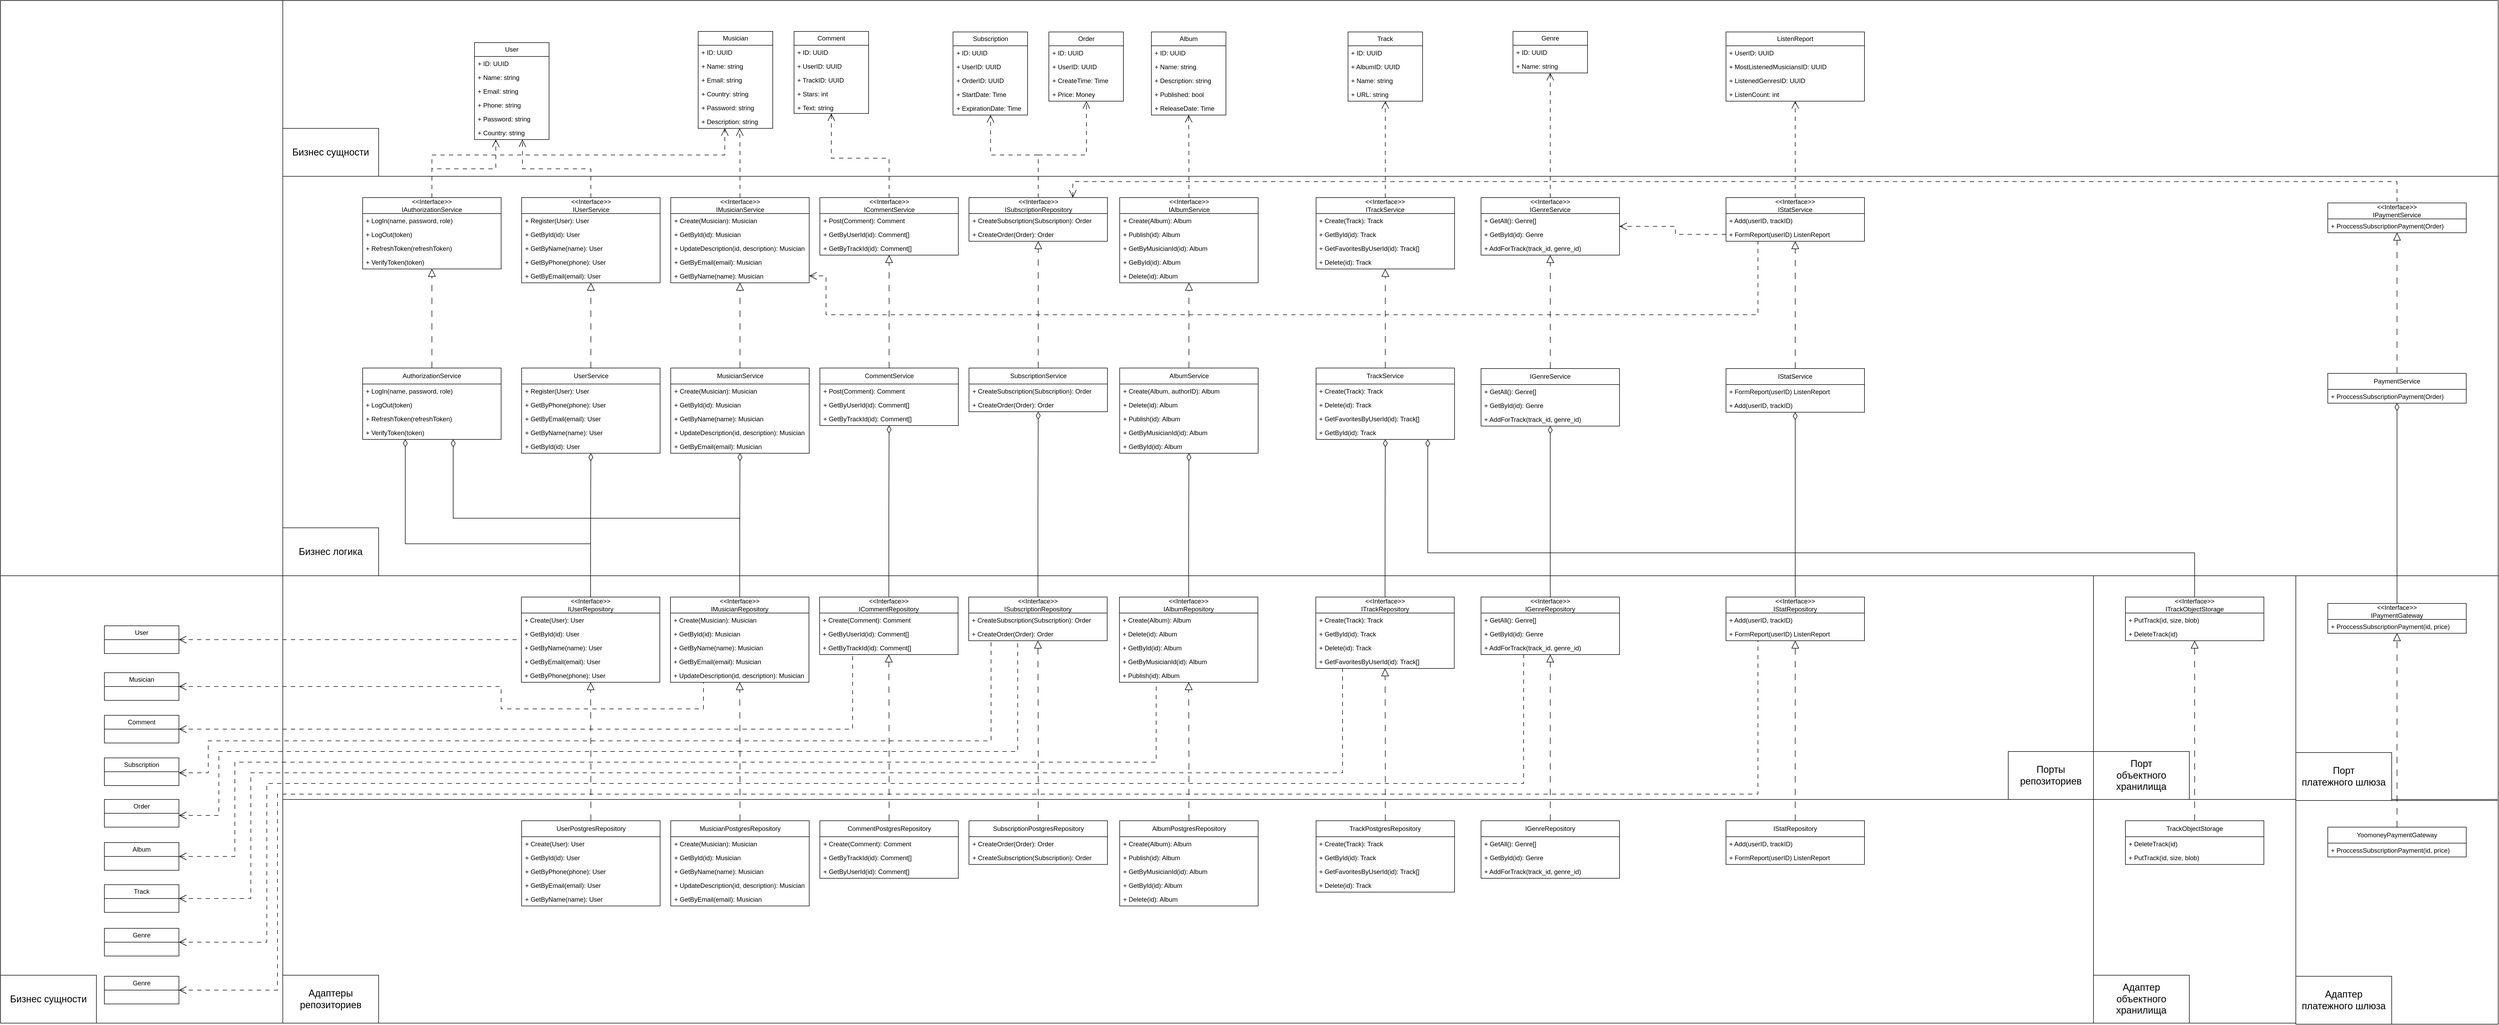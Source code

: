 <mxfile version="22.0.3" type="device">
  <diagram name="Page-1" id="XtBahLWgeOS-AFPoly1a">
    <mxGraphModel dx="3841" dy="1596" grid="1" gridSize="10" guides="1" tooltips="1" connect="1" arrows="1" fold="1" page="1" pageScale="1" pageWidth="827" pageHeight="1169" math="0" shadow="0">
      <root>
        <mxCell id="0" />
        <mxCell id="1" parent="0" />
        <mxCell id="qxzBsTbvlnNGuDcHg0U0-1" value="" style="rounded=0;whiteSpace=wrap;html=1;" parent="1" vertex="1">
          <mxGeometry x="-980" y="1450" width="530" height="840" as="geometry" />
        </mxCell>
        <mxCell id="MFmOzBa-S8WFRlY3Jr3V-285" value="" style="rounded=0;whiteSpace=wrap;html=1;" parent="1" vertex="1">
          <mxGeometry x="-450" y="370" width="4160" height="340" as="geometry" />
        </mxCell>
        <mxCell id="MFmOzBa-S8WFRlY3Jr3V-283" value="" style="rounded=0;whiteSpace=wrap;html=1;" parent="1" vertex="1">
          <mxGeometry x="3330" y="1450" width="380" height="420" as="geometry" />
        </mxCell>
        <mxCell id="MFmOzBa-S8WFRlY3Jr3V-284" value="" style="rounded=0;whiteSpace=wrap;html=1;" parent="1" vertex="1">
          <mxGeometry x="3330" y="1872" width="380" height="420" as="geometry" />
        </mxCell>
        <mxCell id="MFmOzBa-S8WFRlY3Jr3V-281" value="" style="rounded=0;whiteSpace=wrap;html=1;" parent="1" vertex="1">
          <mxGeometry x="2950" y="1450" width="380" height="420" as="geometry" />
        </mxCell>
        <mxCell id="MFmOzBa-S8WFRlY3Jr3V-280" value="" style="rounded=0;whiteSpace=wrap;html=1;" parent="1" vertex="1">
          <mxGeometry x="-450" y="700" width="4160" height="750" as="geometry" />
        </mxCell>
        <mxCell id="MFmOzBa-S8WFRlY3Jr3V-279" value="" style="rounded=0;whiteSpace=wrap;html=1;" parent="1" vertex="1">
          <mxGeometry x="-450" y="1450" width="3400" height="420" as="geometry" />
        </mxCell>
        <mxCell id="MFmOzBa-S8WFRlY3Jr3V-278" value="" style="rounded=0;whiteSpace=wrap;html=1;" parent="1" vertex="1">
          <mxGeometry x="-450" y="1870" width="3400" height="420" as="geometry" />
        </mxCell>
        <mxCell id="MFmOzBa-S8WFRlY3Jr3V-305" style="edgeStyle=orthogonalEdgeStyle;rounded=0;orthogonalLoop=1;jettySize=auto;html=1;exitX=0.5;exitY=0;exitDx=0;exitDy=0;endArrow=diamondThin;endFill=0;endSize=12;" parent="1" source="MFmOzBa-S8WFRlY3Jr3V-5" target="MFmOzBa-S8WFRlY3Jr3V-60" edge="1">
          <mxGeometry relative="1" as="geometry" />
        </mxCell>
        <mxCell id="MFmOzBa-S8WFRlY3Jr3V-5" value="&amp;lt;&amp;lt;Interface&amp;gt;&amp;gt;&lt;br&gt;IAlbumRepository" style="swimlane;fontStyle=0;childLayout=stackLayout;horizontal=1;startSize=30;fillColor=none;horizontalStack=0;resizeParent=1;resizeParentMax=0;resizeLast=0;collapsible=1;marginBottom=0;whiteSpace=wrap;html=1;" parent="1" vertex="1">
          <mxGeometry x="1121" y="1490" width="260" height="160" as="geometry" />
        </mxCell>
        <mxCell id="MFmOzBa-S8WFRlY3Jr3V-113" value="+ Create(Album): Album" style="text;strokeColor=none;fillColor=none;align=left;verticalAlign=top;spacingLeft=4;spacingRight=4;overflow=hidden;rotatable=0;points=[[0,0.5],[1,0.5]];portConstraint=eastwest;whiteSpace=wrap;html=1;" parent="MFmOzBa-S8WFRlY3Jr3V-5" vertex="1">
          <mxGeometry y="30" width="260" height="26" as="geometry" />
        </mxCell>
        <mxCell id="MFmOzBa-S8WFRlY3Jr3V-111" value="+ Delete(id): Album" style="text;strokeColor=none;fillColor=none;align=left;verticalAlign=top;spacingLeft=4;spacingRight=4;overflow=hidden;rotatable=0;points=[[0,0.5],[1,0.5]];portConstraint=eastwest;whiteSpace=wrap;html=1;" parent="MFmOzBa-S8WFRlY3Jr3V-5" vertex="1">
          <mxGeometry y="56" width="260" height="26" as="geometry" />
        </mxCell>
        <mxCell id="MFmOzBa-S8WFRlY3Jr3V-114" value="+ GetById(id): Album" style="text;strokeColor=none;fillColor=none;align=left;verticalAlign=top;spacingLeft=4;spacingRight=4;overflow=hidden;rotatable=0;points=[[0,0.5],[1,0.5]];portConstraint=eastwest;whiteSpace=wrap;html=1;" parent="MFmOzBa-S8WFRlY3Jr3V-5" vertex="1">
          <mxGeometry y="82" width="260" height="26" as="geometry" />
        </mxCell>
        <mxCell id="MFmOzBa-S8WFRlY3Jr3V-116" value="+ GetByMusicianId(id): Album" style="text;strokeColor=none;fillColor=none;align=left;verticalAlign=top;spacingLeft=4;spacingRight=4;overflow=hidden;rotatable=0;points=[[0,0.5],[1,0.5]];portConstraint=eastwest;whiteSpace=wrap;html=1;" parent="MFmOzBa-S8WFRlY3Jr3V-5" vertex="1">
          <mxGeometry y="108" width="260" height="26" as="geometry" />
        </mxCell>
        <mxCell id="MFmOzBa-S8WFRlY3Jr3V-117" value="+ Publish(id): Album" style="text;strokeColor=none;fillColor=none;align=left;verticalAlign=top;spacingLeft=4;spacingRight=4;overflow=hidden;rotatable=0;points=[[0,0.5],[1,0.5]];portConstraint=eastwest;whiteSpace=wrap;html=1;" parent="MFmOzBa-S8WFRlY3Jr3V-5" vertex="1">
          <mxGeometry y="134" width="260" height="26" as="geometry" />
        </mxCell>
        <mxCell id="MFmOzBa-S8WFRlY3Jr3V-303" style="edgeStyle=orthogonalEdgeStyle;rounded=0;orthogonalLoop=1;jettySize=auto;html=1;exitX=0.5;exitY=0;exitDx=0;exitDy=0;endArrow=diamondThin;endFill=0;endSize=12;" parent="1" source="MFmOzBa-S8WFRlY3Jr3V-7" target="MFmOzBa-S8WFRlY3Jr3V-62" edge="1">
          <mxGeometry relative="1" as="geometry" />
        </mxCell>
        <mxCell id="MFmOzBa-S8WFRlY3Jr3V-7" value="&amp;lt;&amp;lt;Interface&amp;gt;&amp;gt;&lt;br&gt;ICommentRepository" style="swimlane;fontStyle=0;childLayout=stackLayout;horizontal=1;startSize=30;fillColor=none;horizontalStack=0;resizeParent=1;resizeParentMax=0;resizeLast=0;collapsible=1;marginBottom=0;whiteSpace=wrap;html=1;" parent="1" vertex="1">
          <mxGeometry x="558" y="1490" width="260" height="108" as="geometry" />
        </mxCell>
        <mxCell id="MFmOzBa-S8WFRlY3Jr3V-108" value="+ Create(Comment): Comment" style="text;strokeColor=none;fillColor=none;align=left;verticalAlign=top;spacingLeft=4;spacingRight=4;overflow=hidden;rotatable=0;points=[[0,0.5],[1,0.5]];portConstraint=eastwest;whiteSpace=wrap;html=1;" parent="MFmOzBa-S8WFRlY3Jr3V-7" vertex="1">
          <mxGeometry y="30" width="260" height="26" as="geometry" />
        </mxCell>
        <mxCell id="MFmOzBa-S8WFRlY3Jr3V-8" value="+ GetByUserId(id): Comment[]" style="text;strokeColor=none;fillColor=none;align=left;verticalAlign=top;spacingLeft=4;spacingRight=4;overflow=hidden;rotatable=0;points=[[0,0.5],[1,0.5]];portConstraint=eastwest;whiteSpace=wrap;html=1;" parent="MFmOzBa-S8WFRlY3Jr3V-7" vertex="1">
          <mxGeometry y="56" width="260" height="26" as="geometry" />
        </mxCell>
        <mxCell id="MFmOzBa-S8WFRlY3Jr3V-109" value="+ GetByTrackId(id): Comment[]" style="text;strokeColor=none;fillColor=none;align=left;verticalAlign=top;spacingLeft=4;spacingRight=4;overflow=hidden;rotatable=0;points=[[0,0.5],[1,0.5]];portConstraint=eastwest;whiteSpace=wrap;html=1;" parent="MFmOzBa-S8WFRlY3Jr3V-7" vertex="1">
          <mxGeometry y="82" width="260" height="26" as="geometry" />
        </mxCell>
        <mxCell id="MFmOzBa-S8WFRlY3Jr3V-302" style="edgeStyle=orthogonalEdgeStyle;rounded=0;orthogonalLoop=1;jettySize=auto;html=1;exitX=0.5;exitY=0;exitDx=0;exitDy=0;endArrow=diamondThin;endFill=0;endSize=12;" parent="1" source="MFmOzBa-S8WFRlY3Jr3V-11" target="MFmOzBa-S8WFRlY3Jr3V-64" edge="1">
          <mxGeometry relative="1" as="geometry" />
        </mxCell>
        <mxCell id="MFmOzBa-S8WFRlY3Jr3V-310" style="edgeStyle=orthogonalEdgeStyle;rounded=0;orthogonalLoop=1;jettySize=auto;html=1;exitX=0.5;exitY=0;exitDx=0;exitDy=0;endArrow=diamondThin;endFill=0;endSize=12;" parent="1" source="MFmOzBa-S8WFRlY3Jr3V-11" target="MFmOzBa-S8WFRlY3Jr3V-218" edge="1">
          <mxGeometry relative="1" as="geometry">
            <Array as="points">
              <mxPoint x="408" y="1342" />
              <mxPoint x="-130" y="1342" />
            </Array>
          </mxGeometry>
        </mxCell>
        <mxCell id="MFmOzBa-S8WFRlY3Jr3V-11" value="&amp;lt;&amp;lt;Interface&amp;gt;&amp;gt;&lt;br&gt;IMusicianRepository" style="swimlane;fontStyle=0;childLayout=stackLayout;horizontal=1;startSize=30;fillColor=none;horizontalStack=0;resizeParent=1;resizeParentMax=0;resizeLast=0;collapsible=1;marginBottom=0;whiteSpace=wrap;html=1;" parent="1" vertex="1">
          <mxGeometry x="278" y="1490" width="260" height="160" as="geometry" />
        </mxCell>
        <mxCell id="MFmOzBa-S8WFRlY3Jr3V-12" value="+ Create(Musician): Musician" style="text;strokeColor=none;fillColor=none;align=left;verticalAlign=top;spacingLeft=4;spacingRight=4;overflow=hidden;rotatable=0;points=[[0,0.5],[1,0.5]];portConstraint=eastwest;whiteSpace=wrap;html=1;" parent="MFmOzBa-S8WFRlY3Jr3V-11" vertex="1">
          <mxGeometry y="30" width="260" height="26" as="geometry" />
        </mxCell>
        <mxCell id="MFmOzBa-S8WFRlY3Jr3V-105" value="+ GetById(id): Musician" style="text;strokeColor=none;fillColor=none;align=left;verticalAlign=top;spacingLeft=4;spacingRight=4;overflow=hidden;rotatable=0;points=[[0,0.5],[1,0.5]];portConstraint=eastwest;whiteSpace=wrap;html=1;" parent="MFmOzBa-S8WFRlY3Jr3V-11" vertex="1">
          <mxGeometry y="56" width="260" height="26" as="geometry" />
        </mxCell>
        <mxCell id="MFmOzBa-S8WFRlY3Jr3V-104" value="+ GetByName(name): Musician" style="text;strokeColor=none;fillColor=none;align=left;verticalAlign=top;spacingLeft=4;spacingRight=4;overflow=hidden;rotatable=0;points=[[0,0.5],[1,0.5]];portConstraint=eastwest;whiteSpace=wrap;html=1;" parent="MFmOzBa-S8WFRlY3Jr3V-11" vertex="1">
          <mxGeometry y="82" width="260" height="26" as="geometry" />
        </mxCell>
        <mxCell id="MFmOzBa-S8WFRlY3Jr3V-106" value="+ GetByEmail(email): Musician" style="text;strokeColor=none;fillColor=none;align=left;verticalAlign=top;spacingLeft=4;spacingRight=4;overflow=hidden;rotatable=0;points=[[0,0.5],[1,0.5]];portConstraint=eastwest;whiteSpace=wrap;html=1;" parent="MFmOzBa-S8WFRlY3Jr3V-11" vertex="1">
          <mxGeometry y="108" width="260" height="26" as="geometry" />
        </mxCell>
        <mxCell id="MFmOzBa-S8WFRlY3Jr3V-107" value="+ UpdateDescription(id, description): Musician" style="text;strokeColor=none;fillColor=none;align=left;verticalAlign=top;spacingLeft=4;spacingRight=4;overflow=hidden;rotatable=0;points=[[0,0.5],[1,0.5]];portConstraint=eastwest;whiteSpace=wrap;html=1;" parent="MFmOzBa-S8WFRlY3Jr3V-11" vertex="1">
          <mxGeometry y="134" width="260" height="26" as="geometry" />
        </mxCell>
        <mxCell id="MFmOzBa-S8WFRlY3Jr3V-304" style="edgeStyle=orthogonalEdgeStyle;rounded=0;orthogonalLoop=1;jettySize=auto;html=1;exitX=0.5;exitY=0;exitDx=0;exitDy=0;endArrow=diamondThin;endFill=0;endSize=12;" parent="1" source="MFmOzBa-S8WFRlY3Jr3V-13" target="MFmOzBa-S8WFRlY3Jr3V-66" edge="1">
          <mxGeometry relative="1" as="geometry" />
        </mxCell>
        <mxCell id="MFmOzBa-S8WFRlY3Jr3V-13" value="&amp;lt;&amp;lt;Interface&amp;gt;&amp;gt;&lt;br&gt;ISubscriptionRepository" style="swimlane;fontStyle=0;childLayout=stackLayout;horizontal=1;startSize=30;fillColor=none;horizontalStack=0;resizeParent=1;resizeParentMax=0;resizeLast=0;collapsible=1;marginBottom=0;whiteSpace=wrap;html=1;" parent="1" vertex="1">
          <mxGeometry x="838" y="1490" width="260" height="82" as="geometry" />
        </mxCell>
        <mxCell id="MFmOzBa-S8WFRlY3Jr3V-14" value="+ CreateSubscription(Subscription): Order" style="text;strokeColor=none;fillColor=none;align=left;verticalAlign=top;spacingLeft=4;spacingRight=4;overflow=hidden;rotatable=0;points=[[0,0.5],[1,0.5]];portConstraint=eastwest;whiteSpace=wrap;html=1;" parent="MFmOzBa-S8WFRlY3Jr3V-13" vertex="1">
          <mxGeometry y="30" width="260" height="26" as="geometry" />
        </mxCell>
        <mxCell id="MFmOzBa-S8WFRlY3Jr3V-110" value="+ CreateOrder(Order): Order" style="text;strokeColor=none;fillColor=none;align=left;verticalAlign=top;spacingLeft=4;spacingRight=4;overflow=hidden;rotatable=0;points=[[0,0.5],[1,0.5]];portConstraint=eastwest;whiteSpace=wrap;html=1;" parent="MFmOzBa-S8WFRlY3Jr3V-13" vertex="1">
          <mxGeometry y="56" width="260" height="26" as="geometry" />
        </mxCell>
        <mxCell id="MFmOzBa-S8WFRlY3Jr3V-300" style="edgeStyle=orthogonalEdgeStyle;rounded=0;orthogonalLoop=1;jettySize=auto;html=1;exitX=0.5;exitY=0;exitDx=0;exitDy=0;endArrow=diamondThin;endFill=0;endSize=12;" parent="1" source="MFmOzBa-S8WFRlY3Jr3V-28" target="MFmOzBa-S8WFRlY3Jr3V-68" edge="1">
          <mxGeometry relative="1" as="geometry" />
        </mxCell>
        <mxCell id="MFmOzBa-S8WFRlY3Jr3V-309" style="edgeStyle=orthogonalEdgeStyle;rounded=0;orthogonalLoop=1;jettySize=auto;html=1;exitX=0.5;exitY=0;exitDx=0;exitDy=0;endArrow=diamondThin;endFill=0;endSize=12;" parent="1" source="MFmOzBa-S8WFRlY3Jr3V-28" target="MFmOzBa-S8WFRlY3Jr3V-218" edge="1">
          <mxGeometry relative="1" as="geometry">
            <Array as="points">
              <mxPoint x="128" y="1390" />
              <mxPoint x="-220" y="1390" />
            </Array>
          </mxGeometry>
        </mxCell>
        <mxCell id="MFmOzBa-S8WFRlY3Jr3V-28" value="&amp;lt;&amp;lt;Interface&amp;gt;&amp;gt;&lt;br&gt;IUserRepository" style="swimlane;fontStyle=0;childLayout=stackLayout;horizontal=1;startSize=30;fillColor=none;horizontalStack=0;resizeParent=1;resizeParentMax=0;resizeLast=0;collapsible=1;marginBottom=0;whiteSpace=wrap;html=1;" parent="1" vertex="1">
          <mxGeometry x="-2" y="1490" width="260" height="160" as="geometry" />
        </mxCell>
        <mxCell id="MFmOzBa-S8WFRlY3Jr3V-100" value="+ Create(User): User" style="text;strokeColor=none;fillColor=none;align=left;verticalAlign=top;spacingLeft=4;spacingRight=4;overflow=hidden;rotatable=0;points=[[0,0.5],[1,0.5]];portConstraint=eastwest;whiteSpace=wrap;html=1;" parent="MFmOzBa-S8WFRlY3Jr3V-28" vertex="1">
          <mxGeometry y="30" width="260" height="26" as="geometry" />
        </mxCell>
        <mxCell id="MFmOzBa-S8WFRlY3Jr3V-101" value="+ GetById(id): User" style="text;strokeColor=none;fillColor=none;align=left;verticalAlign=top;spacingLeft=4;spacingRight=4;overflow=hidden;rotatable=0;points=[[0,0.5],[1,0.5]];portConstraint=eastwest;whiteSpace=wrap;html=1;" parent="MFmOzBa-S8WFRlY3Jr3V-28" vertex="1">
          <mxGeometry y="56" width="260" height="26" as="geometry" />
        </mxCell>
        <mxCell id="MFmOzBa-S8WFRlY3Jr3V-29" value="+ GetByName(name): User" style="text;strokeColor=none;fillColor=none;align=left;verticalAlign=top;spacingLeft=4;spacingRight=4;overflow=hidden;rotatable=0;points=[[0,0.5],[1,0.5]];portConstraint=eastwest;whiteSpace=wrap;html=1;" parent="MFmOzBa-S8WFRlY3Jr3V-28" vertex="1">
          <mxGeometry y="82" width="260" height="26" as="geometry" />
        </mxCell>
        <mxCell id="MFmOzBa-S8WFRlY3Jr3V-102" value="+ GetByEmail(email): User" style="text;strokeColor=none;fillColor=none;align=left;verticalAlign=top;spacingLeft=4;spacingRight=4;overflow=hidden;rotatable=0;points=[[0,0.5],[1,0.5]];portConstraint=eastwest;whiteSpace=wrap;html=1;" parent="MFmOzBa-S8WFRlY3Jr3V-28" vertex="1">
          <mxGeometry y="108" width="260" height="26" as="geometry" />
        </mxCell>
        <mxCell id="MFmOzBa-S8WFRlY3Jr3V-103" value="+ GetByPhone(phone): User" style="text;strokeColor=none;fillColor=none;align=left;verticalAlign=top;spacingLeft=4;spacingRight=4;overflow=hidden;rotatable=0;points=[[0,0.5],[1,0.5]];portConstraint=eastwest;whiteSpace=wrap;html=1;" parent="MFmOzBa-S8WFRlY3Jr3V-28" vertex="1">
          <mxGeometry y="134" width="260" height="26" as="geometry" />
        </mxCell>
        <mxCell id="MFmOzBa-S8WFRlY3Jr3V-297" style="edgeStyle=orthogonalEdgeStyle;rounded=0;orthogonalLoop=1;jettySize=auto;html=1;exitX=0.5;exitY=0;exitDx=0;exitDy=0;endArrow=block;endFill=0;endSize=12;dashed=1;dashPattern=12 12;" parent="1" source="MFmOzBa-S8WFRlY3Jr3V-50" target="MFmOzBa-S8WFRlY3Jr3V-5" edge="1">
          <mxGeometry relative="1" as="geometry" />
        </mxCell>
        <mxCell id="MFmOzBa-S8WFRlY3Jr3V-50" value="AlbumPostgresRepository" style="swimlane;fontStyle=0;childLayout=stackLayout;horizontal=1;startSize=30;fillColor=none;horizontalStack=0;resizeParent=1;resizeParentMax=0;resizeLast=0;collapsible=1;marginBottom=0;whiteSpace=wrap;html=1;" parent="1" vertex="1">
          <mxGeometry x="1121.5" y="1910" width="260" height="160" as="geometry" />
        </mxCell>
        <mxCell id="MFmOzBa-S8WFRlY3Jr3V-135" value="+ Create(Album): Album" style="text;strokeColor=none;fillColor=none;align=left;verticalAlign=top;spacingLeft=4;spacingRight=4;overflow=hidden;rotatable=0;points=[[0,0.5],[1,0.5]];portConstraint=eastwest;whiteSpace=wrap;html=1;" parent="MFmOzBa-S8WFRlY3Jr3V-50" vertex="1">
          <mxGeometry y="30" width="260" height="26" as="geometry" />
        </mxCell>
        <mxCell id="MFmOzBa-S8WFRlY3Jr3V-141" value="+ Publish(id): Album" style="text;strokeColor=none;fillColor=none;align=left;verticalAlign=top;spacingLeft=4;spacingRight=4;overflow=hidden;rotatable=0;points=[[0,0.5],[1,0.5]];portConstraint=eastwest;whiteSpace=wrap;html=1;" parent="MFmOzBa-S8WFRlY3Jr3V-50" vertex="1">
          <mxGeometry y="56" width="260" height="26" as="geometry" />
        </mxCell>
        <mxCell id="MFmOzBa-S8WFRlY3Jr3V-140" value="+ GetByMusicianId(id): Album" style="text;strokeColor=none;fillColor=none;align=left;verticalAlign=top;spacingLeft=4;spacingRight=4;overflow=hidden;rotatable=0;points=[[0,0.5],[1,0.5]];portConstraint=eastwest;whiteSpace=wrap;html=1;" parent="MFmOzBa-S8WFRlY3Jr3V-50" vertex="1">
          <mxGeometry y="82" width="260" height="26" as="geometry" />
        </mxCell>
        <mxCell id="MFmOzBa-S8WFRlY3Jr3V-139" value="+ GetById(id): Album" style="text;strokeColor=none;fillColor=none;align=left;verticalAlign=top;spacingLeft=4;spacingRight=4;overflow=hidden;rotatable=0;points=[[0,0.5],[1,0.5]];portConstraint=eastwest;whiteSpace=wrap;html=1;" parent="MFmOzBa-S8WFRlY3Jr3V-50" vertex="1">
          <mxGeometry y="108" width="260" height="26" as="geometry" />
        </mxCell>
        <mxCell id="MFmOzBa-S8WFRlY3Jr3V-137" value="+ Delete(id): Album" style="text;strokeColor=none;fillColor=none;align=left;verticalAlign=top;spacingLeft=4;spacingRight=4;overflow=hidden;rotatable=0;points=[[0,0.5],[1,0.5]];portConstraint=eastwest;whiteSpace=wrap;html=1;" parent="MFmOzBa-S8WFRlY3Jr3V-50" vertex="1">
          <mxGeometry y="134" width="260" height="26" as="geometry" />
        </mxCell>
        <mxCell id="MFmOzBa-S8WFRlY3Jr3V-295" style="edgeStyle=orthogonalEdgeStyle;rounded=0;orthogonalLoop=1;jettySize=auto;html=1;exitX=0.5;exitY=0;exitDx=0;exitDy=0;endArrow=block;endFill=0;endSize=12;dashed=1;dashPattern=12 12;" parent="1" source="MFmOzBa-S8WFRlY3Jr3V-52" target="MFmOzBa-S8WFRlY3Jr3V-7" edge="1">
          <mxGeometry relative="1" as="geometry" />
        </mxCell>
        <mxCell id="MFmOzBa-S8WFRlY3Jr3V-52" value="CommentPostgresRepository" style="swimlane;fontStyle=0;childLayout=stackLayout;horizontal=1;startSize=30;fillColor=none;horizontalStack=0;resizeParent=1;resizeParentMax=0;resizeLast=0;collapsible=1;marginBottom=0;whiteSpace=wrap;html=1;" parent="1" vertex="1">
          <mxGeometry x="558.5" y="1910" width="260" height="108" as="geometry" />
        </mxCell>
        <mxCell id="MFmOzBa-S8WFRlY3Jr3V-129" value="+ Create(Comment): Comment" style="text;strokeColor=none;fillColor=none;align=left;verticalAlign=top;spacingLeft=4;spacingRight=4;overflow=hidden;rotatable=0;points=[[0,0.5],[1,0.5]];portConstraint=eastwest;whiteSpace=wrap;html=1;" parent="MFmOzBa-S8WFRlY3Jr3V-52" vertex="1">
          <mxGeometry y="30" width="260" height="26" as="geometry" />
        </mxCell>
        <mxCell id="MFmOzBa-S8WFRlY3Jr3V-131" value="+ GetByTrackId(id): Comment[]" style="text;strokeColor=none;fillColor=none;align=left;verticalAlign=top;spacingLeft=4;spacingRight=4;overflow=hidden;rotatable=0;points=[[0,0.5],[1,0.5]];portConstraint=eastwest;whiteSpace=wrap;html=1;" parent="MFmOzBa-S8WFRlY3Jr3V-52" vertex="1">
          <mxGeometry y="56" width="260" height="26" as="geometry" />
        </mxCell>
        <mxCell id="MFmOzBa-S8WFRlY3Jr3V-130" value="+ GetByUserId(id): Comment[]" style="text;strokeColor=none;fillColor=none;align=left;verticalAlign=top;spacingLeft=4;spacingRight=4;overflow=hidden;rotatable=0;points=[[0,0.5],[1,0.5]];portConstraint=eastwest;whiteSpace=wrap;html=1;" parent="MFmOzBa-S8WFRlY3Jr3V-52" vertex="1">
          <mxGeometry y="82" width="260" height="26" as="geometry" />
        </mxCell>
        <mxCell id="MFmOzBa-S8WFRlY3Jr3V-294" style="edgeStyle=orthogonalEdgeStyle;rounded=0;orthogonalLoop=1;jettySize=auto;html=1;exitX=0.5;exitY=0;exitDx=0;exitDy=0;endArrow=block;endFill=0;endSize=12;dashed=1;dashPattern=12 12;" parent="1" source="MFmOzBa-S8WFRlY3Jr3V-54" target="MFmOzBa-S8WFRlY3Jr3V-11" edge="1">
          <mxGeometry relative="1" as="geometry" />
        </mxCell>
        <mxCell id="MFmOzBa-S8WFRlY3Jr3V-54" value="MusicianPostgresRepository" style="swimlane;fontStyle=0;childLayout=stackLayout;horizontal=1;startSize=30;fillColor=none;horizontalStack=0;resizeParent=1;resizeParentMax=0;resizeLast=0;collapsible=1;marginBottom=0;whiteSpace=wrap;html=1;" parent="1" vertex="1">
          <mxGeometry x="278.5" y="1910" width="260" height="160" as="geometry" />
        </mxCell>
        <mxCell id="MFmOzBa-S8WFRlY3Jr3V-124" value="+ Create(Musician): Musician" style="text;strokeColor=none;fillColor=none;align=left;verticalAlign=top;spacingLeft=4;spacingRight=4;overflow=hidden;rotatable=0;points=[[0,0.5],[1,0.5]];portConstraint=eastwest;whiteSpace=wrap;html=1;" parent="MFmOzBa-S8WFRlY3Jr3V-54" vertex="1">
          <mxGeometry y="30" width="260" height="26" as="geometry" />
        </mxCell>
        <mxCell id="MFmOzBa-S8WFRlY3Jr3V-125" value="+ GetById(id): Musician" style="text;strokeColor=none;fillColor=none;align=left;verticalAlign=top;spacingLeft=4;spacingRight=4;overflow=hidden;rotatable=0;points=[[0,0.5],[1,0.5]];portConstraint=eastwest;whiteSpace=wrap;html=1;" parent="MFmOzBa-S8WFRlY3Jr3V-54" vertex="1">
          <mxGeometry y="56" width="260" height="26" as="geometry" />
        </mxCell>
        <mxCell id="MFmOzBa-S8WFRlY3Jr3V-126" value="+ GetByName(name): Musician" style="text;strokeColor=none;fillColor=none;align=left;verticalAlign=top;spacingLeft=4;spacingRight=4;overflow=hidden;rotatable=0;points=[[0,0.5],[1,0.5]];portConstraint=eastwest;whiteSpace=wrap;html=1;" parent="MFmOzBa-S8WFRlY3Jr3V-54" vertex="1">
          <mxGeometry y="82" width="260" height="26" as="geometry" />
        </mxCell>
        <mxCell id="MFmOzBa-S8WFRlY3Jr3V-128" value="+ UpdateDescription(id, description): Musician" style="text;strokeColor=none;fillColor=none;align=left;verticalAlign=top;spacingLeft=4;spacingRight=4;overflow=hidden;rotatable=0;points=[[0,0.5],[1,0.5]];portConstraint=eastwest;whiteSpace=wrap;html=1;" parent="MFmOzBa-S8WFRlY3Jr3V-54" vertex="1">
          <mxGeometry y="108" width="260" height="26" as="geometry" />
        </mxCell>
        <mxCell id="MFmOzBa-S8WFRlY3Jr3V-127" value="+ GetByEmail(email): Musician" style="text;strokeColor=none;fillColor=none;align=left;verticalAlign=top;spacingLeft=4;spacingRight=4;overflow=hidden;rotatable=0;points=[[0,0.5],[1,0.5]];portConstraint=eastwest;whiteSpace=wrap;html=1;" parent="MFmOzBa-S8WFRlY3Jr3V-54" vertex="1">
          <mxGeometry y="134" width="260" height="26" as="geometry" />
        </mxCell>
        <mxCell id="MFmOzBa-S8WFRlY3Jr3V-296" style="edgeStyle=orthogonalEdgeStyle;rounded=0;orthogonalLoop=1;jettySize=auto;html=1;exitX=0.5;exitY=0;exitDx=0;exitDy=0;endArrow=block;endFill=0;endSize=12;dashed=1;dashPattern=12 12;" parent="1" source="MFmOzBa-S8WFRlY3Jr3V-56" target="MFmOzBa-S8WFRlY3Jr3V-13" edge="1">
          <mxGeometry relative="1" as="geometry" />
        </mxCell>
        <mxCell id="MFmOzBa-S8WFRlY3Jr3V-56" value="SubscriptionPostgresRepository" style="swimlane;fontStyle=0;childLayout=stackLayout;horizontal=1;startSize=30;fillColor=none;horizontalStack=0;resizeParent=1;resizeParentMax=0;resizeLast=0;collapsible=1;marginBottom=0;whiteSpace=wrap;html=1;" parent="1" vertex="1">
          <mxGeometry x="838.5" y="1910" width="260" height="82" as="geometry" />
        </mxCell>
        <mxCell id="MFmOzBa-S8WFRlY3Jr3V-133" value="+ CreateOrder(Order): Order" style="text;strokeColor=none;fillColor=none;align=left;verticalAlign=top;spacingLeft=4;spacingRight=4;overflow=hidden;rotatable=0;points=[[0,0.5],[1,0.5]];portConstraint=eastwest;whiteSpace=wrap;html=1;" parent="MFmOzBa-S8WFRlY3Jr3V-56" vertex="1">
          <mxGeometry y="30" width="260" height="26" as="geometry" />
        </mxCell>
        <mxCell id="MFmOzBa-S8WFRlY3Jr3V-132" value="+ CreateSubscription(Subscription): Order" style="text;strokeColor=none;fillColor=none;align=left;verticalAlign=top;spacingLeft=4;spacingRight=4;overflow=hidden;rotatable=0;points=[[0,0.5],[1,0.5]];portConstraint=eastwest;whiteSpace=wrap;html=1;" parent="MFmOzBa-S8WFRlY3Jr3V-56" vertex="1">
          <mxGeometry y="56" width="260" height="26" as="geometry" />
        </mxCell>
        <mxCell id="MFmOzBa-S8WFRlY3Jr3V-293" style="edgeStyle=orthogonalEdgeStyle;rounded=0;orthogonalLoop=1;jettySize=auto;html=1;exitX=0.5;exitY=0;exitDx=0;exitDy=0;endArrow=block;endFill=0;endSize=12;dashed=1;dashPattern=12 12;" parent="1" source="MFmOzBa-S8WFRlY3Jr3V-58" target="MFmOzBa-S8WFRlY3Jr3V-28" edge="1">
          <mxGeometry relative="1" as="geometry" />
        </mxCell>
        <mxCell id="MFmOzBa-S8WFRlY3Jr3V-58" value="UserPostgresRepository" style="swimlane;fontStyle=0;childLayout=stackLayout;horizontal=1;startSize=30;fillColor=none;horizontalStack=0;resizeParent=1;resizeParentMax=0;resizeLast=0;collapsible=1;marginBottom=0;whiteSpace=wrap;html=1;" parent="1" vertex="1">
          <mxGeometry x="-1.5" y="1910" width="260" height="160" as="geometry" />
        </mxCell>
        <mxCell id="MFmOzBa-S8WFRlY3Jr3V-119" value="+ Create(User): User" style="text;strokeColor=none;fillColor=none;align=left;verticalAlign=top;spacingLeft=4;spacingRight=4;overflow=hidden;rotatable=0;points=[[0,0.5],[1,0.5]];portConstraint=eastwest;whiteSpace=wrap;html=1;" parent="MFmOzBa-S8WFRlY3Jr3V-58" vertex="1">
          <mxGeometry y="30" width="260" height="26" as="geometry" />
        </mxCell>
        <mxCell id="MFmOzBa-S8WFRlY3Jr3V-120" value="+ GetById(id): User" style="text;strokeColor=none;fillColor=none;align=left;verticalAlign=top;spacingLeft=4;spacingRight=4;overflow=hidden;rotatable=0;points=[[0,0.5],[1,0.5]];portConstraint=eastwest;whiteSpace=wrap;html=1;" parent="MFmOzBa-S8WFRlY3Jr3V-58" vertex="1">
          <mxGeometry y="56" width="260" height="26" as="geometry" />
        </mxCell>
        <mxCell id="MFmOzBa-S8WFRlY3Jr3V-123" value="+ GetByPhone(phone): User" style="text;strokeColor=none;fillColor=none;align=left;verticalAlign=top;spacingLeft=4;spacingRight=4;overflow=hidden;rotatable=0;points=[[0,0.5],[1,0.5]];portConstraint=eastwest;whiteSpace=wrap;html=1;" parent="MFmOzBa-S8WFRlY3Jr3V-58" vertex="1">
          <mxGeometry y="82" width="260" height="26" as="geometry" />
        </mxCell>
        <mxCell id="MFmOzBa-S8WFRlY3Jr3V-122" value="+ GetByEmail(email): User" style="text;strokeColor=none;fillColor=none;align=left;verticalAlign=top;spacingLeft=4;spacingRight=4;overflow=hidden;rotatable=0;points=[[0,0.5],[1,0.5]];portConstraint=eastwest;whiteSpace=wrap;html=1;" parent="MFmOzBa-S8WFRlY3Jr3V-58" vertex="1">
          <mxGeometry y="108" width="260" height="26" as="geometry" />
        </mxCell>
        <mxCell id="MFmOzBa-S8WFRlY3Jr3V-121" value="+ GetByName(name): User" style="text;strokeColor=none;fillColor=none;align=left;verticalAlign=top;spacingLeft=4;spacingRight=4;overflow=hidden;rotatable=0;points=[[0,0.5],[1,0.5]];portConstraint=eastwest;whiteSpace=wrap;html=1;" parent="MFmOzBa-S8WFRlY3Jr3V-58" vertex="1">
          <mxGeometry y="134" width="260" height="26" as="geometry" />
        </mxCell>
        <mxCell id="MFmOzBa-S8WFRlY3Jr3V-291" style="edgeStyle=orthogonalEdgeStyle;rounded=0;orthogonalLoop=1;jettySize=auto;html=1;exitX=0.5;exitY=0;exitDx=0;exitDy=0;endArrow=block;endFill=0;endSize=12;dashed=1;dashPattern=12 12;" parent="1" source="MFmOzBa-S8WFRlY3Jr3V-60" target="MFmOzBa-S8WFRlY3Jr3V-80" edge="1">
          <mxGeometry relative="1" as="geometry" />
        </mxCell>
        <mxCell id="MFmOzBa-S8WFRlY3Jr3V-60" value="AlbumService" style="swimlane;fontStyle=0;childLayout=stackLayout;horizontal=1;startSize=30;fillColor=none;horizontalStack=0;resizeParent=1;resizeParentMax=0;resizeLast=0;collapsible=1;marginBottom=0;whiteSpace=wrap;html=1;" parent="1" vertex="1">
          <mxGeometry x="1121.5" y="1060" width="260" height="160" as="geometry" />
        </mxCell>
        <mxCell id="MFmOzBa-S8WFRlY3Jr3V-195" value="+ Create(Album, authorID): Album" style="text;strokeColor=none;fillColor=none;align=left;verticalAlign=top;spacingLeft=4;spacingRight=4;overflow=hidden;rotatable=0;points=[[0,0.5],[1,0.5]];portConstraint=eastwest;whiteSpace=wrap;html=1;" parent="MFmOzBa-S8WFRlY3Jr3V-60" vertex="1">
          <mxGeometry y="30" width="260" height="26" as="geometry" />
        </mxCell>
        <mxCell id="MFmOzBa-S8WFRlY3Jr3V-197" value="+ Delete(id): Album" style="text;strokeColor=none;fillColor=none;align=left;verticalAlign=top;spacingLeft=4;spacingRight=4;overflow=hidden;rotatable=0;points=[[0,0.5],[1,0.5]];portConstraint=eastwest;whiteSpace=wrap;html=1;" parent="MFmOzBa-S8WFRlY3Jr3V-60" vertex="1">
          <mxGeometry y="56" width="260" height="26" as="geometry" />
        </mxCell>
        <mxCell id="MFmOzBa-S8WFRlY3Jr3V-201" value="+ Publish(id): Album" style="text;strokeColor=none;fillColor=none;align=left;verticalAlign=top;spacingLeft=4;spacingRight=4;overflow=hidden;rotatable=0;points=[[0,0.5],[1,0.5]];portConstraint=eastwest;whiteSpace=wrap;html=1;" parent="MFmOzBa-S8WFRlY3Jr3V-60" vertex="1">
          <mxGeometry y="82" width="260" height="26" as="geometry" />
        </mxCell>
        <mxCell id="MFmOzBa-S8WFRlY3Jr3V-200" value="+ GetByMusicianId(id): Album" style="text;strokeColor=none;fillColor=none;align=left;verticalAlign=top;spacingLeft=4;spacingRight=4;overflow=hidden;rotatable=0;points=[[0,0.5],[1,0.5]];portConstraint=eastwest;whiteSpace=wrap;html=1;" parent="MFmOzBa-S8WFRlY3Jr3V-60" vertex="1">
          <mxGeometry y="108" width="260" height="26" as="geometry" />
        </mxCell>
        <mxCell id="MFmOzBa-S8WFRlY3Jr3V-199" value="+ GetById(id): Album" style="text;strokeColor=none;fillColor=none;align=left;verticalAlign=top;spacingLeft=4;spacingRight=4;overflow=hidden;rotatable=0;points=[[0,0.5],[1,0.5]];portConstraint=eastwest;whiteSpace=wrap;html=1;" parent="MFmOzBa-S8WFRlY3Jr3V-60" vertex="1">
          <mxGeometry y="134" width="260" height="26" as="geometry" />
        </mxCell>
        <mxCell id="MFmOzBa-S8WFRlY3Jr3V-289" style="edgeStyle=orthogonalEdgeStyle;rounded=0;orthogonalLoop=1;jettySize=auto;html=1;exitX=0.5;exitY=0;exitDx=0;exitDy=0;endArrow=block;endFill=0;endSize=12;dashed=1;dashPattern=12 12;" parent="1" source="MFmOzBa-S8WFRlY3Jr3V-62" target="MFmOzBa-S8WFRlY3Jr3V-82" edge="1">
          <mxGeometry relative="1" as="geometry" />
        </mxCell>
        <mxCell id="MFmOzBa-S8WFRlY3Jr3V-62" value="CommentService" style="swimlane;fontStyle=0;childLayout=stackLayout;horizontal=1;startSize=30;fillColor=none;horizontalStack=0;resizeParent=1;resizeParentMax=0;resizeLast=0;collapsible=1;marginBottom=0;whiteSpace=wrap;html=1;" parent="1" vertex="1">
          <mxGeometry x="558.5" y="1060" width="260" height="108" as="geometry" />
        </mxCell>
        <mxCell id="MFmOzBa-S8WFRlY3Jr3V-184" value="+ Post(Comment): Comment" style="text;strokeColor=none;fillColor=none;align=left;verticalAlign=top;spacingLeft=4;spacingRight=4;overflow=hidden;rotatable=0;points=[[0,0.5],[1,0.5]];portConstraint=eastwest;whiteSpace=wrap;html=1;" parent="MFmOzBa-S8WFRlY3Jr3V-62" vertex="1">
          <mxGeometry y="30" width="260" height="26" as="geometry" />
        </mxCell>
        <mxCell id="MFmOzBa-S8WFRlY3Jr3V-185" value="+ GetByUserId(id): Comment[]" style="text;strokeColor=none;fillColor=none;align=left;verticalAlign=top;spacingLeft=4;spacingRight=4;overflow=hidden;rotatable=0;points=[[0,0.5],[1,0.5]];portConstraint=eastwest;whiteSpace=wrap;html=1;" parent="MFmOzBa-S8WFRlY3Jr3V-62" vertex="1">
          <mxGeometry y="56" width="260" height="26" as="geometry" />
        </mxCell>
        <mxCell id="MFmOzBa-S8WFRlY3Jr3V-186" value="+ GetByTrackId(id): Comment[]" style="text;strokeColor=none;fillColor=none;align=left;verticalAlign=top;spacingLeft=4;spacingRight=4;overflow=hidden;rotatable=0;points=[[0,0.5],[1,0.5]];portConstraint=eastwest;whiteSpace=wrap;html=1;" parent="MFmOzBa-S8WFRlY3Jr3V-62" vertex="1">
          <mxGeometry y="82" width="260" height="26" as="geometry" />
        </mxCell>
        <mxCell id="MFmOzBa-S8WFRlY3Jr3V-288" style="edgeStyle=orthogonalEdgeStyle;rounded=0;orthogonalLoop=1;jettySize=auto;html=1;exitX=0.5;exitY=0;exitDx=0;exitDy=0;endArrow=block;endFill=0;endSize=12;dashed=1;dashPattern=12 12;" parent="1" source="MFmOzBa-S8WFRlY3Jr3V-64" target="MFmOzBa-S8WFRlY3Jr3V-84" edge="1">
          <mxGeometry relative="1" as="geometry" />
        </mxCell>
        <mxCell id="MFmOzBa-S8WFRlY3Jr3V-64" value="MusicianService" style="swimlane;fontStyle=0;childLayout=stackLayout;horizontal=1;startSize=30;fillColor=none;horizontalStack=0;resizeParent=1;resizeParentMax=0;resizeLast=0;collapsible=1;marginBottom=0;whiteSpace=wrap;html=1;" parent="1" vertex="1">
          <mxGeometry x="278.5" y="1060" width="260" height="160" as="geometry" />
        </mxCell>
        <mxCell id="MFmOzBa-S8WFRlY3Jr3V-174" value="+ Create(Musician): Musician" style="text;strokeColor=none;fillColor=none;align=left;verticalAlign=top;spacingLeft=4;spacingRight=4;overflow=hidden;rotatable=0;points=[[0,0.5],[1,0.5]];portConstraint=eastwest;whiteSpace=wrap;html=1;" parent="MFmOzBa-S8WFRlY3Jr3V-64" vertex="1">
          <mxGeometry y="30" width="260" height="26" as="geometry" />
        </mxCell>
        <mxCell id="MFmOzBa-S8WFRlY3Jr3V-175" value="+ GetById(id): Musician" style="text;strokeColor=none;fillColor=none;align=left;verticalAlign=top;spacingLeft=4;spacingRight=4;overflow=hidden;rotatable=0;points=[[0,0.5],[1,0.5]];portConstraint=eastwest;whiteSpace=wrap;html=1;" parent="MFmOzBa-S8WFRlY3Jr3V-64" vertex="1">
          <mxGeometry y="56" width="260" height="26" as="geometry" />
        </mxCell>
        <mxCell id="MFmOzBa-S8WFRlY3Jr3V-176" value="+ GetByName(name): Musician" style="text;strokeColor=none;fillColor=none;align=left;verticalAlign=top;spacingLeft=4;spacingRight=4;overflow=hidden;rotatable=0;points=[[0,0.5],[1,0.5]];portConstraint=eastwest;whiteSpace=wrap;html=1;" parent="MFmOzBa-S8WFRlY3Jr3V-64" vertex="1">
          <mxGeometry y="82" width="260" height="26" as="geometry" />
        </mxCell>
        <mxCell id="MFmOzBa-S8WFRlY3Jr3V-178" value="+ UpdateDescription(id, description): Musician" style="text;strokeColor=none;fillColor=none;align=left;verticalAlign=top;spacingLeft=4;spacingRight=4;overflow=hidden;rotatable=0;points=[[0,0.5],[1,0.5]];portConstraint=eastwest;whiteSpace=wrap;html=1;" parent="MFmOzBa-S8WFRlY3Jr3V-64" vertex="1">
          <mxGeometry y="108" width="260" height="26" as="geometry" />
        </mxCell>
        <mxCell id="MFmOzBa-S8WFRlY3Jr3V-177" value="+ GetByEmail(email): Musician" style="text;strokeColor=none;fillColor=none;align=left;verticalAlign=top;spacingLeft=4;spacingRight=4;overflow=hidden;rotatable=0;points=[[0,0.5],[1,0.5]];portConstraint=eastwest;whiteSpace=wrap;html=1;" parent="MFmOzBa-S8WFRlY3Jr3V-64" vertex="1">
          <mxGeometry y="134" width="260" height="26" as="geometry" />
        </mxCell>
        <mxCell id="MFmOzBa-S8WFRlY3Jr3V-290" style="edgeStyle=orthogonalEdgeStyle;rounded=0;orthogonalLoop=1;jettySize=auto;html=1;exitX=0.5;exitY=0;exitDx=0;exitDy=0;endArrow=block;endFill=0;endSize=12;dashed=1;dashPattern=12 12;" parent="1" source="MFmOzBa-S8WFRlY3Jr3V-66" target="MFmOzBa-S8WFRlY3Jr3V-86" edge="1">
          <mxGeometry relative="1" as="geometry" />
        </mxCell>
        <mxCell id="MFmOzBa-S8WFRlY3Jr3V-66" value="SubscriptionService" style="swimlane;fontStyle=0;childLayout=stackLayout;horizontal=1;startSize=30;fillColor=none;horizontalStack=0;resizeParent=1;resizeParentMax=0;resizeLast=0;collapsible=1;marginBottom=0;whiteSpace=wrap;html=1;" parent="1" vertex="1">
          <mxGeometry x="838.5" y="1060" width="260" height="82" as="geometry" />
        </mxCell>
        <mxCell id="MFmOzBa-S8WFRlY3Jr3V-190" value="+ CreateSubscription(Subscription): Order" style="text;strokeColor=none;fillColor=none;align=left;verticalAlign=top;spacingLeft=4;spacingRight=4;overflow=hidden;rotatable=0;points=[[0,0.5],[1,0.5]];portConstraint=eastwest;whiteSpace=wrap;html=1;" parent="MFmOzBa-S8WFRlY3Jr3V-66" vertex="1">
          <mxGeometry y="30" width="260" height="26" as="geometry" />
        </mxCell>
        <mxCell id="MFmOzBa-S8WFRlY3Jr3V-191" value="+ CreateOrder(Order): Order" style="text;strokeColor=none;fillColor=none;align=left;verticalAlign=top;spacingLeft=4;spacingRight=4;overflow=hidden;rotatable=0;points=[[0,0.5],[1,0.5]];portConstraint=eastwest;whiteSpace=wrap;html=1;" parent="MFmOzBa-S8WFRlY3Jr3V-66" vertex="1">
          <mxGeometry y="56" width="260" height="26" as="geometry" />
        </mxCell>
        <mxCell id="MFmOzBa-S8WFRlY3Jr3V-287" style="edgeStyle=orthogonalEdgeStyle;rounded=0;orthogonalLoop=1;jettySize=auto;html=1;exitX=0.5;exitY=0;exitDx=0;exitDy=0;endArrow=block;endFill=0;endSize=12;dashed=1;dashPattern=12 12;" parent="1" source="MFmOzBa-S8WFRlY3Jr3V-68" target="MFmOzBa-S8WFRlY3Jr3V-88" edge="1">
          <mxGeometry relative="1" as="geometry" />
        </mxCell>
        <mxCell id="MFmOzBa-S8WFRlY3Jr3V-68" value="UserService" style="swimlane;fontStyle=0;childLayout=stackLayout;horizontal=1;startSize=30;fillColor=none;horizontalStack=0;resizeParent=1;resizeParentMax=0;resizeLast=0;collapsible=1;marginBottom=0;whiteSpace=wrap;html=1;" parent="1" vertex="1">
          <mxGeometry x="-1.5" y="1060" width="260" height="160" as="geometry" />
        </mxCell>
        <mxCell id="MFmOzBa-S8WFRlY3Jr3V-164" value="+ Register(User): User" style="text;strokeColor=none;fillColor=none;align=left;verticalAlign=top;spacingLeft=4;spacingRight=4;overflow=hidden;rotatable=0;points=[[0,0.5],[1,0.5]];portConstraint=eastwest;whiteSpace=wrap;html=1;" parent="MFmOzBa-S8WFRlY3Jr3V-68" vertex="1">
          <mxGeometry y="30" width="260" height="26" as="geometry" />
        </mxCell>
        <mxCell id="MFmOzBa-S8WFRlY3Jr3V-168" value="+ GetByPhone(phone): User" style="text;strokeColor=none;fillColor=none;align=left;verticalAlign=top;spacingLeft=4;spacingRight=4;overflow=hidden;rotatable=0;points=[[0,0.5],[1,0.5]];portConstraint=eastwest;whiteSpace=wrap;html=1;" parent="MFmOzBa-S8WFRlY3Jr3V-68" vertex="1">
          <mxGeometry y="56" width="260" height="26" as="geometry" />
        </mxCell>
        <mxCell id="MFmOzBa-S8WFRlY3Jr3V-167" value="+ GetByEmail(email): User" style="text;strokeColor=none;fillColor=none;align=left;verticalAlign=top;spacingLeft=4;spacingRight=4;overflow=hidden;rotatable=0;points=[[0,0.5],[1,0.5]];portConstraint=eastwest;whiteSpace=wrap;html=1;" parent="MFmOzBa-S8WFRlY3Jr3V-68" vertex="1">
          <mxGeometry y="82" width="260" height="26" as="geometry" />
        </mxCell>
        <mxCell id="MFmOzBa-S8WFRlY3Jr3V-166" value="+ GetByName(name): User" style="text;strokeColor=none;fillColor=none;align=left;verticalAlign=top;spacingLeft=4;spacingRight=4;overflow=hidden;rotatable=0;points=[[0,0.5],[1,0.5]];portConstraint=eastwest;whiteSpace=wrap;html=1;" parent="MFmOzBa-S8WFRlY3Jr3V-68" vertex="1">
          <mxGeometry y="108" width="260" height="26" as="geometry" />
        </mxCell>
        <mxCell id="MFmOzBa-S8WFRlY3Jr3V-165" value="+ GetById(id): User" style="text;strokeColor=none;fillColor=none;align=left;verticalAlign=top;spacingLeft=4;spacingRight=4;overflow=hidden;rotatable=0;points=[[0,0.5],[1,0.5]];portConstraint=eastwest;whiteSpace=wrap;html=1;" parent="MFmOzBa-S8WFRlY3Jr3V-68" vertex="1">
          <mxGeometry y="134" width="260" height="26" as="geometry" />
        </mxCell>
        <mxCell id="C-bceqDfg0MkwdKoyUyd-51" style="edgeStyle=orthogonalEdgeStyle;rounded=0;orthogonalLoop=1;jettySize=auto;html=1;exitX=0.5;exitY=0;exitDx=0;exitDy=0;dashed=1;dashPattern=8 8;endArrow=open;endFill=0;endSize=12;" parent="1" source="MFmOzBa-S8WFRlY3Jr3V-80" target="MFmOzBa-S8WFRlY3Jr3V-158" edge="1">
          <mxGeometry relative="1" as="geometry" />
        </mxCell>
        <mxCell id="MFmOzBa-S8WFRlY3Jr3V-80" value="&amp;lt;&amp;lt;Interface&amp;gt;&amp;gt;&lt;br&gt;IAlbumService" style="swimlane;fontStyle=0;childLayout=stackLayout;horizontal=1;startSize=30;fillColor=none;horizontalStack=0;resizeParent=1;resizeParentMax=0;resizeLast=0;collapsible=1;marginBottom=0;whiteSpace=wrap;html=1;" parent="1" vertex="1">
          <mxGeometry x="1121.5" y="740" width="260" height="160" as="geometry" />
        </mxCell>
        <mxCell id="MFmOzBa-S8WFRlY3Jr3V-203" value="+ Create(Album): Album" style="text;strokeColor=none;fillColor=none;align=left;verticalAlign=top;spacingLeft=4;spacingRight=4;overflow=hidden;rotatable=0;points=[[0,0.5],[1,0.5]];portConstraint=eastwest;whiteSpace=wrap;html=1;" parent="MFmOzBa-S8WFRlY3Jr3V-80" vertex="1">
          <mxGeometry y="30" width="260" height="26" as="geometry" />
        </mxCell>
        <mxCell id="MFmOzBa-S8WFRlY3Jr3V-209" value="+ Publish(id): Album" style="text;strokeColor=none;fillColor=none;align=left;verticalAlign=top;spacingLeft=4;spacingRight=4;overflow=hidden;rotatable=0;points=[[0,0.5],[1,0.5]];portConstraint=eastwest;whiteSpace=wrap;html=1;" parent="MFmOzBa-S8WFRlY3Jr3V-80" vertex="1">
          <mxGeometry y="56" width="260" height="26" as="geometry" />
        </mxCell>
        <mxCell id="MFmOzBa-S8WFRlY3Jr3V-208" value="+ GetByMusicianId(id): Album" style="text;strokeColor=none;fillColor=none;align=left;verticalAlign=top;spacingLeft=4;spacingRight=4;overflow=hidden;rotatable=0;points=[[0,0.5],[1,0.5]];portConstraint=eastwest;whiteSpace=wrap;html=1;" parent="MFmOzBa-S8WFRlY3Jr3V-80" vertex="1">
          <mxGeometry y="82" width="260" height="26" as="geometry" />
        </mxCell>
        <mxCell id="MFmOzBa-S8WFRlY3Jr3V-207" value="+ GeById(id): Album" style="text;strokeColor=none;fillColor=none;align=left;verticalAlign=top;spacingLeft=4;spacingRight=4;overflow=hidden;rotatable=0;points=[[0,0.5],[1,0.5]];portConstraint=eastwest;whiteSpace=wrap;html=1;" parent="MFmOzBa-S8WFRlY3Jr3V-80" vertex="1">
          <mxGeometry y="108" width="260" height="26" as="geometry" />
        </mxCell>
        <mxCell id="MFmOzBa-S8WFRlY3Jr3V-205" value="+ Delete(id): Album" style="text;strokeColor=none;fillColor=none;align=left;verticalAlign=top;spacingLeft=4;spacingRight=4;overflow=hidden;rotatable=0;points=[[0,0.5],[1,0.5]];portConstraint=eastwest;whiteSpace=wrap;html=1;" parent="MFmOzBa-S8WFRlY3Jr3V-80" vertex="1">
          <mxGeometry y="134" width="260" height="26" as="geometry" />
        </mxCell>
        <mxCell id="MFmOzBa-S8WFRlY3Jr3V-323" style="edgeStyle=orthogonalEdgeStyle;rounded=0;orthogonalLoop=1;jettySize=auto;html=1;exitX=0.5;exitY=0;exitDx=0;exitDy=0;endArrow=open;endFill=0;endSize=12;dashed=1;dashPattern=8 8;" parent="1" source="MFmOzBa-S8WFRlY3Jr3V-82" target="MFmOzBa-S8WFRlY3Jr3V-150" edge="1">
          <mxGeometry relative="1" as="geometry" />
        </mxCell>
        <mxCell id="MFmOzBa-S8WFRlY3Jr3V-82" value="&amp;lt;&amp;lt;Interface&amp;gt;&amp;gt;&lt;br&gt;ICommentService" style="swimlane;fontStyle=0;childLayout=stackLayout;horizontal=1;startSize=30;fillColor=none;horizontalStack=0;resizeParent=1;resizeParentMax=0;resizeLast=0;collapsible=1;marginBottom=0;whiteSpace=wrap;html=1;" parent="1" vertex="1">
          <mxGeometry x="558.5" y="740" width="260" height="108" as="geometry" />
        </mxCell>
        <mxCell id="MFmOzBa-S8WFRlY3Jr3V-187" value="+ Post(Comment): Comment" style="text;strokeColor=none;fillColor=none;align=left;verticalAlign=top;spacingLeft=4;spacingRight=4;overflow=hidden;rotatable=0;points=[[0,0.5],[1,0.5]];portConstraint=eastwest;whiteSpace=wrap;html=1;" parent="MFmOzBa-S8WFRlY3Jr3V-82" vertex="1">
          <mxGeometry y="30" width="260" height="26" as="geometry" />
        </mxCell>
        <mxCell id="MFmOzBa-S8WFRlY3Jr3V-188" value="+ GetByUserId(id): Comment[]" style="text;strokeColor=none;fillColor=none;align=left;verticalAlign=top;spacingLeft=4;spacingRight=4;overflow=hidden;rotatable=0;points=[[0,0.5],[1,0.5]];portConstraint=eastwest;whiteSpace=wrap;html=1;" parent="MFmOzBa-S8WFRlY3Jr3V-82" vertex="1">
          <mxGeometry y="56" width="260" height="26" as="geometry" />
        </mxCell>
        <mxCell id="MFmOzBa-S8WFRlY3Jr3V-189" value="+ GetByTrackId(id): Comment[]" style="text;strokeColor=none;fillColor=none;align=left;verticalAlign=top;spacingLeft=4;spacingRight=4;overflow=hidden;rotatable=0;points=[[0,0.5],[1,0.5]];portConstraint=eastwest;whiteSpace=wrap;html=1;" parent="MFmOzBa-S8WFRlY3Jr3V-82" vertex="1">
          <mxGeometry y="82" width="260" height="26" as="geometry" />
        </mxCell>
        <mxCell id="MFmOzBa-S8WFRlY3Jr3V-330" style="edgeStyle=orthogonalEdgeStyle;rounded=0;orthogonalLoop=1;jettySize=auto;html=1;exitX=0.5;exitY=0;exitDx=0;exitDy=0;endArrow=open;endFill=0;endSize=12;dashed=1;dashPattern=8 8;" parent="1" source="MFmOzBa-S8WFRlY3Jr3V-84" target="MFmOzBa-S8WFRlY3Jr3V-148" edge="1">
          <mxGeometry relative="1" as="geometry">
            <Array as="points">
              <mxPoint x="408" y="650" />
              <mxPoint x="408" y="650" />
            </Array>
          </mxGeometry>
        </mxCell>
        <mxCell id="MFmOzBa-S8WFRlY3Jr3V-84" value="&amp;lt;&amp;lt;Interface&amp;gt;&amp;gt;&lt;br&gt;IMusicianService" style="swimlane;fontStyle=0;childLayout=stackLayout;horizontal=1;startSize=30;fillColor=none;horizontalStack=0;resizeParent=1;resizeParentMax=0;resizeLast=0;collapsible=1;marginBottom=0;whiteSpace=wrap;html=1;" parent="1" vertex="1">
          <mxGeometry x="278.5" y="740" width="260" height="160" as="geometry" />
        </mxCell>
        <mxCell id="MFmOzBa-S8WFRlY3Jr3V-179" value="+ Create(Musician): Musician" style="text;strokeColor=none;fillColor=none;align=left;verticalAlign=top;spacingLeft=4;spacingRight=4;overflow=hidden;rotatable=0;points=[[0,0.5],[1,0.5]];portConstraint=eastwest;whiteSpace=wrap;html=1;" parent="MFmOzBa-S8WFRlY3Jr3V-84" vertex="1">
          <mxGeometry y="30" width="260" height="26" as="geometry" />
        </mxCell>
        <mxCell id="MFmOzBa-S8WFRlY3Jr3V-180" value="+ GetById(id): Musician" style="text;strokeColor=none;fillColor=none;align=left;verticalAlign=top;spacingLeft=4;spacingRight=4;overflow=hidden;rotatable=0;points=[[0,0.5],[1,0.5]];portConstraint=eastwest;whiteSpace=wrap;html=1;" parent="MFmOzBa-S8WFRlY3Jr3V-84" vertex="1">
          <mxGeometry y="56" width="260" height="26" as="geometry" />
        </mxCell>
        <mxCell id="MFmOzBa-S8WFRlY3Jr3V-183" value="+ UpdateDescription(id, description): Musician" style="text;strokeColor=none;fillColor=none;align=left;verticalAlign=top;spacingLeft=4;spacingRight=4;overflow=hidden;rotatable=0;points=[[0,0.5],[1,0.5]];portConstraint=eastwest;whiteSpace=wrap;html=1;" parent="MFmOzBa-S8WFRlY3Jr3V-84" vertex="1">
          <mxGeometry y="82" width="260" height="26" as="geometry" />
        </mxCell>
        <mxCell id="MFmOzBa-S8WFRlY3Jr3V-182" value="+ GetByEmail(email): Musician" style="text;strokeColor=none;fillColor=none;align=left;verticalAlign=top;spacingLeft=4;spacingRight=4;overflow=hidden;rotatable=0;points=[[0,0.5],[1,0.5]];portConstraint=eastwest;whiteSpace=wrap;html=1;" parent="MFmOzBa-S8WFRlY3Jr3V-84" vertex="1">
          <mxGeometry y="108" width="260" height="26" as="geometry" />
        </mxCell>
        <mxCell id="MFmOzBa-S8WFRlY3Jr3V-181" value="+ GetByName(name): Musician" style="text;strokeColor=none;fillColor=none;align=left;verticalAlign=top;spacingLeft=4;spacingRight=4;overflow=hidden;rotatable=0;points=[[0,0.5],[1,0.5]];portConstraint=eastwest;whiteSpace=wrap;html=1;" parent="MFmOzBa-S8WFRlY3Jr3V-84" vertex="1">
          <mxGeometry y="134" width="260" height="26" as="geometry" />
        </mxCell>
        <mxCell id="MFmOzBa-S8WFRlY3Jr3V-324" style="edgeStyle=orthogonalEdgeStyle;rounded=0;orthogonalLoop=1;jettySize=auto;html=1;exitX=0.5;exitY=0;exitDx=0;exitDy=0;endArrow=open;endFill=0;endSize=12;dashed=1;dashPattern=8 8;" parent="1" source="MFmOzBa-S8WFRlY3Jr3V-86" target="MFmOzBa-S8WFRlY3Jr3V-152" edge="1">
          <mxGeometry relative="1" as="geometry">
            <Array as="points">
              <mxPoint x="969" y="660" />
              <mxPoint x="879" y="660" />
            </Array>
          </mxGeometry>
        </mxCell>
        <mxCell id="MFmOzBa-S8WFRlY3Jr3V-325" style="edgeStyle=orthogonalEdgeStyle;rounded=0;orthogonalLoop=1;jettySize=auto;html=1;exitX=0.5;exitY=0;exitDx=0;exitDy=0;endArrow=open;endFill=0;endSize=12;dashed=1;dashPattern=8 8;" parent="1" source="MFmOzBa-S8WFRlY3Jr3V-86" target="MFmOzBa-S8WFRlY3Jr3V-154" edge="1">
          <mxGeometry relative="1" as="geometry">
            <Array as="points">
              <mxPoint x="969" y="660" />
              <mxPoint x="1059" y="660" />
            </Array>
          </mxGeometry>
        </mxCell>
        <mxCell id="MFmOzBa-S8WFRlY3Jr3V-333" style="edgeStyle=orthogonalEdgeStyle;rounded=0;orthogonalLoop=1;jettySize=auto;html=1;exitX=0.75;exitY=0;exitDx=0;exitDy=0;entryX=0.5;entryY=0;entryDx=0;entryDy=0;endArrow=none;endFill=0;endSize=12;dashed=1;dashPattern=8 8;startArrow=open;startFill=0;startSize=12;" parent="1" source="MFmOzBa-S8WFRlY3Jr3V-86" target="MFmOzBa-S8WFRlY3Jr3V-216" edge="1">
          <mxGeometry relative="1" as="geometry" />
        </mxCell>
        <mxCell id="MFmOzBa-S8WFRlY3Jr3V-86" value="&amp;lt;&amp;lt;Interface&amp;gt;&amp;gt;&lt;br&gt;ISubscriptionRepository" style="swimlane;fontStyle=0;childLayout=stackLayout;horizontal=1;startSize=30;fillColor=none;horizontalStack=0;resizeParent=1;resizeParentMax=0;resizeLast=0;collapsible=1;marginBottom=0;whiteSpace=wrap;html=1;" parent="1" vertex="1">
          <mxGeometry x="838.5" y="740" width="260" height="82" as="geometry" />
        </mxCell>
        <mxCell id="MFmOzBa-S8WFRlY3Jr3V-192" value="+ CreateSubscription(Subscription): Order" style="text;strokeColor=none;fillColor=none;align=left;verticalAlign=top;spacingLeft=4;spacingRight=4;overflow=hidden;rotatable=0;points=[[0,0.5],[1,0.5]];portConstraint=eastwest;whiteSpace=wrap;html=1;" parent="MFmOzBa-S8WFRlY3Jr3V-86" vertex="1">
          <mxGeometry y="30" width="260" height="26" as="geometry" />
        </mxCell>
        <mxCell id="MFmOzBa-S8WFRlY3Jr3V-193" value="+ CreateOrder(Order): Order" style="text;strokeColor=none;fillColor=none;align=left;verticalAlign=top;spacingLeft=4;spacingRight=4;overflow=hidden;rotatable=0;points=[[0,0.5],[1,0.5]];portConstraint=eastwest;whiteSpace=wrap;html=1;" parent="MFmOzBa-S8WFRlY3Jr3V-86" vertex="1">
          <mxGeometry y="56" width="260" height="26" as="geometry" />
        </mxCell>
        <mxCell id="MFmOzBa-S8WFRlY3Jr3V-319" style="edgeStyle=orthogonalEdgeStyle;rounded=0;orthogonalLoop=1;jettySize=auto;html=1;exitX=0.5;exitY=0;exitDx=0;exitDy=0;endArrow=open;endFill=0;endSize=12;dashed=1;dashPattern=8 8;" parent="1" source="MFmOzBa-S8WFRlY3Jr3V-88" target="MFmOzBa-S8WFRlY3Jr3V-144" edge="1">
          <mxGeometry relative="1" as="geometry">
            <Array as="points">
              <mxPoint x="128" y="686" />
              <mxPoint y="686" />
            </Array>
          </mxGeometry>
        </mxCell>
        <mxCell id="MFmOzBa-S8WFRlY3Jr3V-88" value="&amp;lt;&amp;lt;Interface&amp;gt;&amp;gt;&lt;br&gt;IUserService" style="swimlane;fontStyle=0;childLayout=stackLayout;horizontal=1;startSize=30;fillColor=none;horizontalStack=0;resizeParent=1;resizeParentMax=0;resizeLast=0;collapsible=1;marginBottom=0;whiteSpace=wrap;html=1;" parent="1" vertex="1">
          <mxGeometry x="-1.5" y="740" width="260" height="160" as="geometry" />
        </mxCell>
        <mxCell id="MFmOzBa-S8WFRlY3Jr3V-169" value="+ Register(User): User" style="text;strokeColor=none;fillColor=none;align=left;verticalAlign=top;spacingLeft=4;spacingRight=4;overflow=hidden;rotatable=0;points=[[0,0.5],[1,0.5]];portConstraint=eastwest;whiteSpace=wrap;html=1;" parent="MFmOzBa-S8WFRlY3Jr3V-88" vertex="1">
          <mxGeometry y="30" width="260" height="26" as="geometry" />
        </mxCell>
        <mxCell id="MFmOzBa-S8WFRlY3Jr3V-170" value="+ GetById(id): User" style="text;strokeColor=none;fillColor=none;align=left;verticalAlign=top;spacingLeft=4;spacingRight=4;overflow=hidden;rotatable=0;points=[[0,0.5],[1,0.5]];portConstraint=eastwest;whiteSpace=wrap;html=1;" parent="MFmOzBa-S8WFRlY3Jr3V-88" vertex="1">
          <mxGeometry y="56" width="260" height="26" as="geometry" />
        </mxCell>
        <mxCell id="MFmOzBa-S8WFRlY3Jr3V-171" value="+ GetByName(name): User" style="text;strokeColor=none;fillColor=none;align=left;verticalAlign=top;spacingLeft=4;spacingRight=4;overflow=hidden;rotatable=0;points=[[0,0.5],[1,0.5]];portConstraint=eastwest;whiteSpace=wrap;html=1;" parent="MFmOzBa-S8WFRlY3Jr3V-88" vertex="1">
          <mxGeometry y="82" width="260" height="26" as="geometry" />
        </mxCell>
        <mxCell id="MFmOzBa-S8WFRlY3Jr3V-173" value="+ GetByPhone(phone): User" style="text;strokeColor=none;fillColor=none;align=left;verticalAlign=top;spacingLeft=4;spacingRight=4;overflow=hidden;rotatable=0;points=[[0,0.5],[1,0.5]];portConstraint=eastwest;whiteSpace=wrap;html=1;" parent="MFmOzBa-S8WFRlY3Jr3V-88" vertex="1">
          <mxGeometry y="108" width="260" height="26" as="geometry" />
        </mxCell>
        <mxCell id="MFmOzBa-S8WFRlY3Jr3V-172" value="+ GetByEmail(email): User" style="text;strokeColor=none;fillColor=none;align=left;verticalAlign=top;spacingLeft=4;spacingRight=4;overflow=hidden;rotatable=0;points=[[0,0.5],[1,0.5]];portConstraint=eastwest;whiteSpace=wrap;html=1;" parent="MFmOzBa-S8WFRlY3Jr3V-88" vertex="1">
          <mxGeometry y="134" width="260" height="26" as="geometry" />
        </mxCell>
        <mxCell id="MFmOzBa-S8WFRlY3Jr3V-307" style="edgeStyle=orthogonalEdgeStyle;rounded=0;orthogonalLoop=1;jettySize=auto;html=1;exitX=0.5;exitY=0;exitDx=0;exitDy=0;endArrow=diamondThin;endFill=0;endSize=12;" parent="1" source="MFmOzBa-S8WFRlY3Jr3V-92" target="C-bceqDfg0MkwdKoyUyd-24" edge="1">
          <mxGeometry relative="1" as="geometry">
            <Array as="points">
              <mxPoint x="3140" y="1407" />
              <mxPoint x="1700" y="1407" />
            </Array>
          </mxGeometry>
        </mxCell>
        <mxCell id="MFmOzBa-S8WFRlY3Jr3V-92" value="&amp;lt;&amp;lt;Interface&amp;gt;&amp;gt;&lt;br&gt;ITrackObjectStorage" style="swimlane;fontStyle=0;childLayout=stackLayout;horizontal=1;startSize=30;fillColor=none;horizontalStack=0;resizeParent=1;resizeParentMax=0;resizeLast=0;collapsible=1;marginBottom=0;whiteSpace=wrap;html=1;" parent="1" vertex="1">
          <mxGeometry x="3010" y="1490" width="260" height="82" as="geometry" />
        </mxCell>
        <mxCell id="MFmOzBa-S8WFRlY3Jr3V-93" value="+ PutTrack(id, size, blob)" style="text;strokeColor=none;fillColor=none;align=left;verticalAlign=top;spacingLeft=4;spacingRight=4;overflow=hidden;rotatable=0;points=[[0,0.5],[1,0.5]];portConstraint=eastwest;whiteSpace=wrap;html=1;" parent="MFmOzBa-S8WFRlY3Jr3V-92" vertex="1">
          <mxGeometry y="30" width="260" height="26" as="geometry" />
        </mxCell>
        <mxCell id="MFmOzBa-S8WFRlY3Jr3V-118" value="+ DeleteTrack(id)" style="text;strokeColor=none;fillColor=none;align=left;verticalAlign=top;spacingLeft=4;spacingRight=4;overflow=hidden;rotatable=0;points=[[0,0.5],[1,0.5]];portConstraint=eastwest;whiteSpace=wrap;html=1;" parent="MFmOzBa-S8WFRlY3Jr3V-92" vertex="1">
          <mxGeometry y="56" width="260" height="26" as="geometry" />
        </mxCell>
        <mxCell id="MFmOzBa-S8WFRlY3Jr3V-308" style="edgeStyle=orthogonalEdgeStyle;rounded=0;orthogonalLoop=1;jettySize=auto;html=1;exitX=0.5;exitY=0;exitDx=0;exitDy=0;endSize=12;endArrow=diamondThin;endFill=0;" parent="1" source="MFmOzBa-S8WFRlY3Jr3V-96" target="MFmOzBa-S8WFRlY3Jr3V-212" edge="1">
          <mxGeometry relative="1" as="geometry" />
        </mxCell>
        <mxCell id="MFmOzBa-S8WFRlY3Jr3V-96" value="&amp;lt;&amp;lt;Interface&amp;gt;&amp;gt;&lt;br&gt;IPaymentGateway" style="swimlane;fontStyle=0;childLayout=stackLayout;horizontal=1;startSize=30;fillColor=none;horizontalStack=0;resizeParent=1;resizeParentMax=0;resizeLast=0;collapsible=1;marginBottom=0;whiteSpace=wrap;html=1;" parent="1" vertex="1">
          <mxGeometry x="3390" y="1502" width="260" height="56" as="geometry" />
        </mxCell>
        <mxCell id="MFmOzBa-S8WFRlY3Jr3V-97" value="+ ProccessSubscriptionPayment(id, price)" style="text;strokeColor=none;fillColor=none;align=left;verticalAlign=top;spacingLeft=4;spacingRight=4;overflow=hidden;rotatable=0;points=[[0,0.5],[1,0.5]];portConstraint=eastwest;whiteSpace=wrap;html=1;" parent="MFmOzBa-S8WFRlY3Jr3V-96" vertex="1">
          <mxGeometry y="30" width="260" height="26" as="geometry" />
        </mxCell>
        <mxCell id="MFmOzBa-S8WFRlY3Jr3V-299" style="edgeStyle=orthogonalEdgeStyle;rounded=0;orthogonalLoop=1;jettySize=auto;html=1;exitX=0.5;exitY=0;exitDx=0;exitDy=0;endArrow=block;endFill=0;endSize=12;dashed=1;dashPattern=12 12;" parent="1" source="MFmOzBa-S8WFRlY3Jr3V-98" target="MFmOzBa-S8WFRlY3Jr3V-96" edge="1">
          <mxGeometry relative="1" as="geometry" />
        </mxCell>
        <mxCell id="MFmOzBa-S8WFRlY3Jr3V-98" value="YoomoneyPaymentGateway" style="swimlane;fontStyle=0;childLayout=stackLayout;horizontal=1;startSize=30;fillColor=none;horizontalStack=0;resizeParent=1;resizeParentMax=0;resizeLast=0;collapsible=1;marginBottom=0;whiteSpace=wrap;html=1;" parent="1" vertex="1">
          <mxGeometry x="3390" y="1922" width="260" height="56" as="geometry" />
        </mxCell>
        <mxCell id="MFmOzBa-S8WFRlY3Jr3V-99" value="+ ProccessSubscriptionPayment(id, price)" style="text;strokeColor=none;fillColor=none;align=left;verticalAlign=top;spacingLeft=4;spacingRight=4;overflow=hidden;rotatable=0;points=[[0,0.5],[1,0.5]];portConstraint=eastwest;whiteSpace=wrap;html=1;" parent="MFmOzBa-S8WFRlY3Jr3V-98" vertex="1">
          <mxGeometry y="30" width="260" height="26" as="geometry" />
        </mxCell>
        <mxCell id="MFmOzBa-S8WFRlY3Jr3V-144" value="User" style="swimlane;fontStyle=0;childLayout=stackLayout;horizontal=1;startSize=26;horizontalStack=0;resizeParent=1;resizeParentMax=0;resizeLast=0;collapsible=1;marginBottom=0;whiteSpace=wrap;html=1;glass=0;" parent="1" vertex="1">
          <mxGeometry x="-90" y="449" width="140" height="182" as="geometry" />
        </mxCell>
        <mxCell id="MFmOzBa-S8WFRlY3Jr3V-145" value="+ ID: UUID" style="text;strokeColor=none;fillColor=none;align=left;verticalAlign=top;spacingLeft=4;spacingRight=4;overflow=hidden;rotatable=0;points=[[0,0.5],[1,0.5]];portConstraint=eastwest;whiteSpace=wrap;html=1;" parent="MFmOzBa-S8WFRlY3Jr3V-144" vertex="1">
          <mxGeometry y="26" width="140" height="26" as="geometry" />
        </mxCell>
        <mxCell id="MFmOzBa-S8WFRlY3Jr3V-239" value="+ Name: string" style="text;strokeColor=none;fillColor=none;align=left;verticalAlign=top;spacingLeft=4;spacingRight=4;overflow=hidden;rotatable=0;points=[[0,0.5],[1,0.5]];portConstraint=eastwest;whiteSpace=wrap;html=1;" parent="MFmOzBa-S8WFRlY3Jr3V-144" vertex="1">
          <mxGeometry y="52" width="140" height="26" as="geometry" />
        </mxCell>
        <mxCell id="MFmOzBa-S8WFRlY3Jr3V-238" value="+ Email: string" style="text;strokeColor=none;fillColor=none;align=left;verticalAlign=top;spacingLeft=4;spacingRight=4;overflow=hidden;rotatable=0;points=[[0,0.5],[1,0.5]];portConstraint=eastwest;whiteSpace=wrap;html=1;" parent="MFmOzBa-S8WFRlY3Jr3V-144" vertex="1">
          <mxGeometry y="78" width="140" height="26" as="geometry" />
        </mxCell>
        <mxCell id="MFmOzBa-S8WFRlY3Jr3V-242" value="+ Phone: string" style="text;strokeColor=none;fillColor=none;align=left;verticalAlign=top;spacingLeft=4;spacingRight=4;overflow=hidden;rotatable=0;points=[[0,0.5],[1,0.5]];portConstraint=eastwest;whiteSpace=wrap;html=1;" parent="MFmOzBa-S8WFRlY3Jr3V-144" vertex="1">
          <mxGeometry y="104" width="140" height="26" as="geometry" />
        </mxCell>
        <mxCell id="MFmOzBa-S8WFRlY3Jr3V-241" value="+ Password: string" style="text;strokeColor=none;fillColor=none;align=left;verticalAlign=top;spacingLeft=4;spacingRight=4;overflow=hidden;rotatable=0;points=[[0,0.5],[1,0.5]];portConstraint=eastwest;whiteSpace=wrap;html=1;" parent="MFmOzBa-S8WFRlY3Jr3V-144" vertex="1">
          <mxGeometry y="130" width="140" height="26" as="geometry" />
        </mxCell>
        <mxCell id="MFmOzBa-S8WFRlY3Jr3V-240" value="+ Country: string" style="text;strokeColor=none;fillColor=none;align=left;verticalAlign=top;spacingLeft=4;spacingRight=4;overflow=hidden;rotatable=0;points=[[0,0.5],[1,0.5]];portConstraint=eastwest;whiteSpace=wrap;html=1;" parent="MFmOzBa-S8WFRlY3Jr3V-144" vertex="1">
          <mxGeometry y="156" width="140" height="26" as="geometry" />
        </mxCell>
        <mxCell id="MFmOzBa-S8WFRlY3Jr3V-148" value="Musician" style="swimlane;fontStyle=0;childLayout=stackLayout;horizontal=1;startSize=26;fillColor=none;horizontalStack=0;resizeParent=1;resizeParentMax=0;resizeLast=0;collapsible=1;marginBottom=0;whiteSpace=wrap;html=1;" parent="1" vertex="1">
          <mxGeometry x="330" y="428" width="140" height="182" as="geometry" />
        </mxCell>
        <mxCell id="MFmOzBa-S8WFRlY3Jr3V-243" value="+ ID: UUID" style="text;strokeColor=none;fillColor=none;align=left;verticalAlign=top;spacingLeft=4;spacingRight=4;overflow=hidden;rotatable=0;points=[[0,0.5],[1,0.5]];portConstraint=eastwest;whiteSpace=wrap;html=1;" parent="MFmOzBa-S8WFRlY3Jr3V-148" vertex="1">
          <mxGeometry y="26" width="140" height="26" as="geometry" />
        </mxCell>
        <mxCell id="MFmOzBa-S8WFRlY3Jr3V-244" value="+ Name: string" style="text;strokeColor=none;fillColor=none;align=left;verticalAlign=top;spacingLeft=4;spacingRight=4;overflow=hidden;rotatable=0;points=[[0,0.5],[1,0.5]];portConstraint=eastwest;whiteSpace=wrap;html=1;" parent="MFmOzBa-S8WFRlY3Jr3V-148" vertex="1">
          <mxGeometry y="52" width="140" height="26" as="geometry" />
        </mxCell>
        <mxCell id="MFmOzBa-S8WFRlY3Jr3V-245" value="+ Email: string" style="text;strokeColor=none;fillColor=none;align=left;verticalAlign=top;spacingLeft=4;spacingRight=4;overflow=hidden;rotatable=0;points=[[0,0.5],[1,0.5]];portConstraint=eastwest;whiteSpace=wrap;html=1;" parent="MFmOzBa-S8WFRlY3Jr3V-148" vertex="1">
          <mxGeometry y="78" width="140" height="26" as="geometry" />
        </mxCell>
        <mxCell id="MFmOzBa-S8WFRlY3Jr3V-248" value="+ Country: string" style="text;strokeColor=none;fillColor=none;align=left;verticalAlign=top;spacingLeft=4;spacingRight=4;overflow=hidden;rotatable=0;points=[[0,0.5],[1,0.5]];portConstraint=eastwest;whiteSpace=wrap;html=1;" parent="MFmOzBa-S8WFRlY3Jr3V-148" vertex="1">
          <mxGeometry y="104" width="140" height="26" as="geometry" />
        </mxCell>
        <mxCell id="MFmOzBa-S8WFRlY3Jr3V-247" value="+ Password: string" style="text;strokeColor=none;fillColor=none;align=left;verticalAlign=top;spacingLeft=4;spacingRight=4;overflow=hidden;rotatable=0;points=[[0,0.5],[1,0.5]];portConstraint=eastwest;whiteSpace=wrap;html=1;" parent="MFmOzBa-S8WFRlY3Jr3V-148" vertex="1">
          <mxGeometry y="130" width="140" height="26" as="geometry" />
        </mxCell>
        <mxCell id="MFmOzBa-S8WFRlY3Jr3V-249" value="+ Description: string" style="text;strokeColor=none;fillColor=none;align=left;verticalAlign=top;spacingLeft=4;spacingRight=4;overflow=hidden;rotatable=0;points=[[0,0.5],[1,0.5]];portConstraint=eastwest;whiteSpace=wrap;html=1;" parent="MFmOzBa-S8WFRlY3Jr3V-148" vertex="1">
          <mxGeometry y="156" width="140" height="26" as="geometry" />
        </mxCell>
        <mxCell id="MFmOzBa-S8WFRlY3Jr3V-150" value="Comment" style="swimlane;fontStyle=0;childLayout=stackLayout;horizontal=1;startSize=26;fillColor=none;horizontalStack=0;resizeParent=1;resizeParentMax=0;resizeLast=0;collapsible=1;marginBottom=0;whiteSpace=wrap;html=1;" parent="1" vertex="1">
          <mxGeometry x="510" y="428" width="140" height="154" as="geometry" />
        </mxCell>
        <mxCell id="MFmOzBa-S8WFRlY3Jr3V-151" value="+ ID: UUID" style="text;strokeColor=none;fillColor=none;align=left;verticalAlign=top;spacingLeft=4;spacingRight=4;overflow=hidden;rotatable=0;points=[[0,0.5],[1,0.5]];portConstraint=eastwest;whiteSpace=wrap;html=1;" parent="MFmOzBa-S8WFRlY3Jr3V-150" vertex="1">
          <mxGeometry y="26" width="140" height="26" as="geometry" />
        </mxCell>
        <mxCell id="MFmOzBa-S8WFRlY3Jr3V-250" value="+ UserID: UUID" style="text;strokeColor=none;fillColor=none;align=left;verticalAlign=top;spacingLeft=4;spacingRight=4;overflow=hidden;rotatable=0;points=[[0,0.5],[1,0.5]];portConstraint=eastwest;whiteSpace=wrap;html=1;" parent="MFmOzBa-S8WFRlY3Jr3V-150" vertex="1">
          <mxGeometry y="52" width="140" height="26" as="geometry" />
        </mxCell>
        <mxCell id="MFmOzBa-S8WFRlY3Jr3V-252" value="+ TrackID: UUID" style="text;strokeColor=none;fillColor=none;align=left;verticalAlign=top;spacingLeft=4;spacingRight=4;overflow=hidden;rotatable=0;points=[[0,0.5],[1,0.5]];portConstraint=eastwest;whiteSpace=wrap;html=1;" parent="MFmOzBa-S8WFRlY3Jr3V-150" vertex="1">
          <mxGeometry y="78" width="140" height="26" as="geometry" />
        </mxCell>
        <mxCell id="MFmOzBa-S8WFRlY3Jr3V-253" value="+ Stars: int" style="text;strokeColor=none;fillColor=none;align=left;verticalAlign=top;spacingLeft=4;spacingRight=4;overflow=hidden;rotatable=0;points=[[0,0.5],[1,0.5]];portConstraint=eastwest;whiteSpace=wrap;html=1;" parent="MFmOzBa-S8WFRlY3Jr3V-150" vertex="1">
          <mxGeometry y="104" width="140" height="26" as="geometry" />
        </mxCell>
        <mxCell id="MFmOzBa-S8WFRlY3Jr3V-251" value="+ Text: string" style="text;strokeColor=none;fillColor=none;align=left;verticalAlign=top;spacingLeft=4;spacingRight=4;overflow=hidden;rotatable=0;points=[[0,0.5],[1,0.5]];portConstraint=eastwest;whiteSpace=wrap;html=1;" parent="MFmOzBa-S8WFRlY3Jr3V-150" vertex="1">
          <mxGeometry y="130" width="140" height="24" as="geometry" />
        </mxCell>
        <mxCell id="MFmOzBa-S8WFRlY3Jr3V-152" value="Subscription" style="swimlane;fontStyle=0;childLayout=stackLayout;horizontal=1;startSize=26;fillColor=none;horizontalStack=0;resizeParent=1;resizeParentMax=0;resizeLast=0;collapsible=1;marginBottom=0;whiteSpace=wrap;html=1;" parent="1" vertex="1">
          <mxGeometry x="808.5" y="429" width="140" height="156" as="geometry" />
        </mxCell>
        <mxCell id="MFmOzBa-S8WFRlY3Jr3V-254" value="+ ID: UUID" style="text;strokeColor=none;fillColor=none;align=left;verticalAlign=top;spacingLeft=4;spacingRight=4;overflow=hidden;rotatable=0;points=[[0,0.5],[1,0.5]];portConstraint=eastwest;whiteSpace=wrap;html=1;" parent="MFmOzBa-S8WFRlY3Jr3V-152" vertex="1">
          <mxGeometry y="26" width="140" height="26" as="geometry" />
        </mxCell>
        <mxCell id="MFmOzBa-S8WFRlY3Jr3V-256" value="+ UserID: UUID" style="text;strokeColor=none;fillColor=none;align=left;verticalAlign=top;spacingLeft=4;spacingRight=4;overflow=hidden;rotatable=0;points=[[0,0.5],[1,0.5]];portConstraint=eastwest;whiteSpace=wrap;html=1;" parent="MFmOzBa-S8WFRlY3Jr3V-152" vertex="1">
          <mxGeometry y="52" width="140" height="26" as="geometry" />
        </mxCell>
        <mxCell id="MFmOzBa-S8WFRlY3Jr3V-255" value="+ OrderID: UUID" style="text;strokeColor=none;fillColor=none;align=left;verticalAlign=top;spacingLeft=4;spacingRight=4;overflow=hidden;rotatable=0;points=[[0,0.5],[1,0.5]];portConstraint=eastwest;whiteSpace=wrap;html=1;" parent="MFmOzBa-S8WFRlY3Jr3V-152" vertex="1">
          <mxGeometry y="78" width="140" height="26" as="geometry" />
        </mxCell>
        <mxCell id="MFmOzBa-S8WFRlY3Jr3V-257" value="+ StartDate: Time" style="text;strokeColor=none;fillColor=none;align=left;verticalAlign=top;spacingLeft=4;spacingRight=4;overflow=hidden;rotatable=0;points=[[0,0.5],[1,0.5]];portConstraint=eastwest;whiteSpace=wrap;html=1;" parent="MFmOzBa-S8WFRlY3Jr3V-152" vertex="1">
          <mxGeometry y="104" width="140" height="26" as="geometry" />
        </mxCell>
        <mxCell id="MFmOzBa-S8WFRlY3Jr3V-258" value="+ ExpirationDate: Time" style="text;strokeColor=none;fillColor=none;align=left;verticalAlign=top;spacingLeft=4;spacingRight=4;overflow=hidden;rotatable=0;points=[[0,0.5],[1,0.5]];portConstraint=eastwest;whiteSpace=wrap;html=1;" parent="MFmOzBa-S8WFRlY3Jr3V-152" vertex="1">
          <mxGeometry y="130" width="140" height="26" as="geometry" />
        </mxCell>
        <mxCell id="MFmOzBa-S8WFRlY3Jr3V-154" value="Order" style="swimlane;fontStyle=0;childLayout=stackLayout;horizontal=1;startSize=26;fillColor=none;horizontalStack=0;resizeParent=1;resizeParentMax=0;resizeLast=0;collapsible=1;marginBottom=0;whiteSpace=wrap;html=1;" parent="1" vertex="1">
          <mxGeometry x="988.5" y="429" width="140" height="130" as="geometry" />
        </mxCell>
        <mxCell id="MFmOzBa-S8WFRlY3Jr3V-259" value="+ ID: UUID" style="text;strokeColor=none;fillColor=none;align=left;verticalAlign=top;spacingLeft=4;spacingRight=4;overflow=hidden;rotatable=0;points=[[0,0.5],[1,0.5]];portConstraint=eastwest;whiteSpace=wrap;html=1;" parent="MFmOzBa-S8WFRlY3Jr3V-154" vertex="1">
          <mxGeometry y="26" width="140" height="26" as="geometry" />
        </mxCell>
        <mxCell id="MFmOzBa-S8WFRlY3Jr3V-260" value="+ UserID: UUID" style="text;strokeColor=none;fillColor=none;align=left;verticalAlign=top;spacingLeft=4;spacingRight=4;overflow=hidden;rotatable=0;points=[[0,0.5],[1,0.5]];portConstraint=eastwest;whiteSpace=wrap;html=1;" parent="MFmOzBa-S8WFRlY3Jr3V-154" vertex="1">
          <mxGeometry y="52" width="140" height="26" as="geometry" />
        </mxCell>
        <mxCell id="MFmOzBa-S8WFRlY3Jr3V-261" value="+ CreateTime: Time" style="text;strokeColor=none;fillColor=none;align=left;verticalAlign=top;spacingLeft=4;spacingRight=4;overflow=hidden;rotatable=0;points=[[0,0.5],[1,0.5]];portConstraint=eastwest;whiteSpace=wrap;html=1;" parent="MFmOzBa-S8WFRlY3Jr3V-154" vertex="1">
          <mxGeometry y="78" width="140" height="26" as="geometry" />
        </mxCell>
        <mxCell id="MFmOzBa-S8WFRlY3Jr3V-262" value="+ Price: Money" style="text;strokeColor=none;fillColor=none;align=left;verticalAlign=top;spacingLeft=4;spacingRight=4;overflow=hidden;rotatable=0;points=[[0,0.5],[1,0.5]];portConstraint=eastwest;whiteSpace=wrap;html=1;" parent="MFmOzBa-S8WFRlY3Jr3V-154" vertex="1">
          <mxGeometry y="104" width="140" height="26" as="geometry" />
        </mxCell>
        <mxCell id="MFmOzBa-S8WFRlY3Jr3V-156" value="Track" style="swimlane;fontStyle=0;childLayout=stackLayout;horizontal=1;startSize=26;fillColor=none;horizontalStack=0;resizeParent=1;resizeParentMax=0;resizeLast=0;collapsible=1;marginBottom=0;whiteSpace=wrap;html=1;" parent="1" vertex="1">
          <mxGeometry x="1550.25" y="429" width="140" height="130" as="geometry" />
        </mxCell>
        <mxCell id="MFmOzBa-S8WFRlY3Jr3V-263" value="+ ID: UUID" style="text;strokeColor=none;fillColor=none;align=left;verticalAlign=top;spacingLeft=4;spacingRight=4;overflow=hidden;rotatable=0;points=[[0,0.5],[1,0.5]];portConstraint=eastwest;whiteSpace=wrap;html=1;" parent="MFmOzBa-S8WFRlY3Jr3V-156" vertex="1">
          <mxGeometry y="26" width="140" height="26" as="geometry" />
        </mxCell>
        <mxCell id="MFmOzBa-S8WFRlY3Jr3V-264" value="+ AlbumID: UUID" style="text;strokeColor=none;fillColor=none;align=left;verticalAlign=top;spacingLeft=4;spacingRight=4;overflow=hidden;rotatable=0;points=[[0,0.5],[1,0.5]];portConstraint=eastwest;whiteSpace=wrap;html=1;" parent="MFmOzBa-S8WFRlY3Jr3V-156" vertex="1">
          <mxGeometry y="52" width="140" height="26" as="geometry" />
        </mxCell>
        <mxCell id="MFmOzBa-S8WFRlY3Jr3V-265" value="+ Name: string" style="text;strokeColor=none;fillColor=none;align=left;verticalAlign=top;spacingLeft=4;spacingRight=4;overflow=hidden;rotatable=0;points=[[0,0.5],[1,0.5]];portConstraint=eastwest;whiteSpace=wrap;html=1;" parent="MFmOzBa-S8WFRlY3Jr3V-156" vertex="1">
          <mxGeometry y="78" width="140" height="26" as="geometry" />
        </mxCell>
        <mxCell id="MFmOzBa-S8WFRlY3Jr3V-266" value="+ URL: string" style="text;strokeColor=none;fillColor=none;align=left;verticalAlign=top;spacingLeft=4;spacingRight=4;overflow=hidden;rotatable=0;points=[[0,0.5],[1,0.5]];portConstraint=eastwest;whiteSpace=wrap;html=1;" parent="MFmOzBa-S8WFRlY3Jr3V-156" vertex="1">
          <mxGeometry y="104" width="140" height="26" as="geometry" />
        </mxCell>
        <mxCell id="MFmOzBa-S8WFRlY3Jr3V-158" value="Album" style="swimlane;fontStyle=0;childLayout=stackLayout;horizontal=1;startSize=26;fillColor=none;horizontalStack=0;resizeParent=1;resizeParentMax=0;resizeLast=0;collapsible=1;marginBottom=0;whiteSpace=wrap;html=1;" parent="1" vertex="1">
          <mxGeometry x="1181" y="429" width="140" height="156" as="geometry" />
        </mxCell>
        <mxCell id="MFmOzBa-S8WFRlY3Jr3V-267" value="+ ID: UUID" style="text;strokeColor=none;fillColor=none;align=left;verticalAlign=top;spacingLeft=4;spacingRight=4;overflow=hidden;rotatable=0;points=[[0,0.5],[1,0.5]];portConstraint=eastwest;whiteSpace=wrap;html=1;" parent="MFmOzBa-S8WFRlY3Jr3V-158" vertex="1">
          <mxGeometry y="26" width="140" height="26" as="geometry" />
        </mxCell>
        <mxCell id="MFmOzBa-S8WFRlY3Jr3V-268" value="+ Name: string" style="text;strokeColor=none;fillColor=none;align=left;verticalAlign=top;spacingLeft=4;spacingRight=4;overflow=hidden;rotatable=0;points=[[0,0.5],[1,0.5]];portConstraint=eastwest;whiteSpace=wrap;html=1;" parent="MFmOzBa-S8WFRlY3Jr3V-158" vertex="1">
          <mxGeometry y="52" width="140" height="26" as="geometry" />
        </mxCell>
        <mxCell id="MFmOzBa-S8WFRlY3Jr3V-269" value="+ Description: string" style="text;strokeColor=none;fillColor=none;align=left;verticalAlign=top;spacingLeft=4;spacingRight=4;overflow=hidden;rotatable=0;points=[[0,0.5],[1,0.5]];portConstraint=eastwest;whiteSpace=wrap;html=1;" parent="MFmOzBa-S8WFRlY3Jr3V-158" vertex="1">
          <mxGeometry y="78" width="140" height="26" as="geometry" />
        </mxCell>
        <mxCell id="MFmOzBa-S8WFRlY3Jr3V-270" value="+ Published: bool" style="text;strokeColor=none;fillColor=none;align=left;verticalAlign=top;spacingLeft=4;spacingRight=4;overflow=hidden;rotatable=0;points=[[0,0.5],[1,0.5]];portConstraint=eastwest;whiteSpace=wrap;html=1;" parent="MFmOzBa-S8WFRlY3Jr3V-158" vertex="1">
          <mxGeometry y="104" width="140" height="26" as="geometry" />
        </mxCell>
        <mxCell id="MFmOzBa-S8WFRlY3Jr3V-271" value="+ ReleaseDate: Time" style="text;strokeColor=none;fillColor=none;align=left;verticalAlign=top;spacingLeft=4;spacingRight=4;overflow=hidden;rotatable=0;points=[[0,0.5],[1,0.5]];portConstraint=eastwest;whiteSpace=wrap;html=1;" parent="MFmOzBa-S8WFRlY3Jr3V-158" vertex="1">
          <mxGeometry y="130" width="140" height="26" as="geometry" />
        </mxCell>
        <mxCell id="MFmOzBa-S8WFRlY3Jr3V-160" value="Genre" style="swimlane;fontStyle=0;childLayout=stackLayout;horizontal=1;startSize=26;fillColor=none;horizontalStack=0;resizeParent=1;resizeParentMax=0;resizeLast=0;collapsible=1;marginBottom=0;whiteSpace=wrap;html=1;" parent="1" vertex="1">
          <mxGeometry x="1860" y="428" width="140" height="78" as="geometry" />
        </mxCell>
        <mxCell id="MFmOzBa-S8WFRlY3Jr3V-272" value="+ ID: UUID" style="text;strokeColor=none;fillColor=none;align=left;verticalAlign=top;spacingLeft=4;spacingRight=4;overflow=hidden;rotatable=0;points=[[0,0.5],[1,0.5]];portConstraint=eastwest;whiteSpace=wrap;html=1;" parent="MFmOzBa-S8WFRlY3Jr3V-160" vertex="1">
          <mxGeometry y="26" width="140" height="26" as="geometry" />
        </mxCell>
        <mxCell id="MFmOzBa-S8WFRlY3Jr3V-273" value="+ Name: string" style="text;strokeColor=none;fillColor=none;align=left;verticalAlign=top;spacingLeft=4;spacingRight=4;overflow=hidden;rotatable=0;points=[[0,0.5],[1,0.5]];portConstraint=eastwest;whiteSpace=wrap;html=1;" parent="MFmOzBa-S8WFRlY3Jr3V-160" vertex="1">
          <mxGeometry y="52" width="140" height="26" as="geometry" />
        </mxCell>
        <mxCell id="MFmOzBa-S8WFRlY3Jr3V-292" style="edgeStyle=orthogonalEdgeStyle;rounded=0;orthogonalLoop=1;jettySize=auto;html=1;exitX=0.5;exitY=0;exitDx=0;exitDy=0;endArrow=block;endFill=0;endSize=12;dashed=1;dashPattern=12 12;" parent="1" source="MFmOzBa-S8WFRlY3Jr3V-212" target="MFmOzBa-S8WFRlY3Jr3V-216" edge="1">
          <mxGeometry relative="1" as="geometry" />
        </mxCell>
        <mxCell id="MFmOzBa-S8WFRlY3Jr3V-212" value="PaymentService" style="swimlane;fontStyle=0;childLayout=stackLayout;horizontal=1;startSize=30;fillColor=none;horizontalStack=0;resizeParent=1;resizeParentMax=0;resizeLast=0;collapsible=1;marginBottom=0;whiteSpace=wrap;html=1;" parent="1" vertex="1">
          <mxGeometry x="3390" y="1070" width="260" height="56" as="geometry" />
        </mxCell>
        <mxCell id="MFmOzBa-S8WFRlY3Jr3V-213" value="+ ProccessSubscriptionPayment(Order)" style="text;strokeColor=none;fillColor=none;align=left;verticalAlign=top;spacingLeft=4;spacingRight=4;overflow=hidden;rotatable=0;points=[[0,0.5],[1,0.5]];portConstraint=eastwest;whiteSpace=wrap;html=1;" parent="MFmOzBa-S8WFRlY3Jr3V-212" vertex="1">
          <mxGeometry y="30" width="260" height="26" as="geometry" />
        </mxCell>
        <mxCell id="MFmOzBa-S8WFRlY3Jr3V-216" value="&amp;lt;&amp;lt;Interface&amp;gt;&amp;gt;&lt;br&gt;IPaymentService" style="swimlane;fontStyle=0;childLayout=stackLayout;horizontal=1;startSize=30;fillColor=none;horizontalStack=0;resizeParent=1;resizeParentMax=0;resizeLast=0;collapsible=1;marginBottom=0;whiteSpace=wrap;html=1;" parent="1" vertex="1">
          <mxGeometry x="3390" y="750" width="260" height="56" as="geometry" />
        </mxCell>
        <mxCell id="MFmOzBa-S8WFRlY3Jr3V-217" value="+ ProccessSubscriptionPayment(Order)" style="text;strokeColor=none;fillColor=none;align=left;verticalAlign=top;spacingLeft=4;spacingRight=4;overflow=hidden;rotatable=0;points=[[0,0.5],[1,0.5]];portConstraint=eastwest;whiteSpace=wrap;html=1;" parent="MFmOzBa-S8WFRlY3Jr3V-216" vertex="1">
          <mxGeometry y="30" width="260" height="26" as="geometry" />
        </mxCell>
        <mxCell id="MFmOzBa-S8WFRlY3Jr3V-286" style="edgeStyle=orthogonalEdgeStyle;rounded=0;orthogonalLoop=1;jettySize=auto;html=1;exitX=0.5;exitY=0;exitDx=0;exitDy=0;endArrow=block;endFill=0;endSize=12;dashed=1;dashPattern=12 12;" parent="1" source="MFmOzBa-S8WFRlY3Jr3V-218" target="MFmOzBa-S8WFRlY3Jr3V-224" edge="1">
          <mxGeometry relative="1" as="geometry" />
        </mxCell>
        <mxCell id="MFmOzBa-S8WFRlY3Jr3V-218" value="AuthorizationService" style="swimlane;fontStyle=0;childLayout=stackLayout;horizontal=1;startSize=30;fillColor=none;horizontalStack=0;resizeParent=1;resizeParentMax=0;resizeLast=0;collapsible=1;marginBottom=0;whiteSpace=wrap;html=1;" parent="1" vertex="1">
          <mxGeometry x="-300" y="1060" width="260" height="134" as="geometry" />
        </mxCell>
        <mxCell id="MFmOzBa-S8WFRlY3Jr3V-234" value="+ LogIn(name, password, role)" style="text;strokeColor=none;fillColor=none;align=left;verticalAlign=top;spacingLeft=4;spacingRight=4;overflow=hidden;rotatable=0;points=[[0,0.5],[1,0.5]];portConstraint=eastwest;whiteSpace=wrap;html=1;" parent="MFmOzBa-S8WFRlY3Jr3V-218" vertex="1">
          <mxGeometry y="30" width="260" height="26" as="geometry" />
        </mxCell>
        <mxCell id="MFmOzBa-S8WFRlY3Jr3V-235" value="+ LogOut(token)" style="text;strokeColor=none;fillColor=none;align=left;verticalAlign=top;spacingLeft=4;spacingRight=4;overflow=hidden;rotatable=0;points=[[0,0.5],[1,0.5]];portConstraint=eastwest;whiteSpace=wrap;html=1;" parent="MFmOzBa-S8WFRlY3Jr3V-218" vertex="1">
          <mxGeometry y="56" width="260" height="26" as="geometry" />
        </mxCell>
        <mxCell id="MFmOzBa-S8WFRlY3Jr3V-236" value="+ RefreshToken(refreshToken)" style="text;strokeColor=none;fillColor=none;align=left;verticalAlign=top;spacingLeft=4;spacingRight=4;overflow=hidden;rotatable=0;points=[[0,0.5],[1,0.5]];portConstraint=eastwest;whiteSpace=wrap;html=1;" parent="MFmOzBa-S8WFRlY3Jr3V-218" vertex="1">
          <mxGeometry y="82" width="260" height="26" as="geometry" />
        </mxCell>
        <mxCell id="MFmOzBa-S8WFRlY3Jr3V-237" value="+ VerifyToken(token)" style="text;strokeColor=none;fillColor=none;align=left;verticalAlign=top;spacingLeft=4;spacingRight=4;overflow=hidden;rotatable=0;points=[[0,0.5],[1,0.5]];portConstraint=eastwest;whiteSpace=wrap;html=1;" parent="MFmOzBa-S8WFRlY3Jr3V-218" vertex="1">
          <mxGeometry y="108" width="260" height="26" as="geometry" />
        </mxCell>
        <mxCell id="MFmOzBa-S8WFRlY3Jr3V-322" style="edgeStyle=orthogonalEdgeStyle;rounded=0;orthogonalLoop=1;jettySize=auto;html=1;exitX=0.5;exitY=0;exitDx=0;exitDy=0;endArrow=open;endFill=0;endSize=12;dashed=1;dashPattern=8 8;" parent="1" source="MFmOzBa-S8WFRlY3Jr3V-224" target="MFmOzBa-S8WFRlY3Jr3V-148" edge="1">
          <mxGeometry relative="1" as="geometry">
            <Array as="points">
              <mxPoint x="-170" y="660" />
              <mxPoint x="380" y="660" />
            </Array>
          </mxGeometry>
        </mxCell>
        <mxCell id="MFmOzBa-S8WFRlY3Jr3V-329" style="edgeStyle=orthogonalEdgeStyle;rounded=0;orthogonalLoop=1;jettySize=auto;html=1;exitX=0.5;exitY=0;exitDx=0;exitDy=0;endArrow=open;endFill=0;endSize=12;dashed=1;dashPattern=8 8;" parent="1" source="MFmOzBa-S8WFRlY3Jr3V-224" target="MFmOzBa-S8WFRlY3Jr3V-144" edge="1">
          <mxGeometry relative="1" as="geometry">
            <Array as="points">
              <mxPoint x="-170" y="686" />
              <mxPoint x="-50" y="686" />
            </Array>
          </mxGeometry>
        </mxCell>
        <mxCell id="MFmOzBa-S8WFRlY3Jr3V-224" value="&amp;lt;&amp;lt;Interface&amp;gt;&amp;gt;&lt;br&gt;IAuthorizationService" style="swimlane;fontStyle=0;childLayout=stackLayout;horizontal=1;startSize=30;fillColor=none;horizontalStack=0;resizeParent=1;resizeParentMax=0;resizeLast=0;collapsible=1;marginBottom=0;whiteSpace=wrap;html=1;" parent="1" vertex="1">
          <mxGeometry x="-300" y="740" width="260" height="134" as="geometry" />
        </mxCell>
        <mxCell id="MFmOzBa-S8WFRlY3Jr3V-230" value="+ LogIn(name, password, role)" style="text;strokeColor=none;fillColor=none;align=left;verticalAlign=top;spacingLeft=4;spacingRight=4;overflow=hidden;rotatable=0;points=[[0,0.5],[1,0.5]];portConstraint=eastwest;whiteSpace=wrap;html=1;" parent="MFmOzBa-S8WFRlY3Jr3V-224" vertex="1">
          <mxGeometry y="30" width="260" height="26" as="geometry" />
        </mxCell>
        <mxCell id="MFmOzBa-S8WFRlY3Jr3V-231" value="+ LogOut(token)" style="text;strokeColor=none;fillColor=none;align=left;verticalAlign=top;spacingLeft=4;spacingRight=4;overflow=hidden;rotatable=0;points=[[0,0.5],[1,0.5]];portConstraint=eastwest;whiteSpace=wrap;html=1;" parent="MFmOzBa-S8WFRlY3Jr3V-224" vertex="1">
          <mxGeometry y="56" width="260" height="26" as="geometry" />
        </mxCell>
        <mxCell id="MFmOzBa-S8WFRlY3Jr3V-232" value="+ RefreshToken(refreshToken)" style="text;strokeColor=none;fillColor=none;align=left;verticalAlign=top;spacingLeft=4;spacingRight=4;overflow=hidden;rotatable=0;points=[[0,0.5],[1,0.5]];portConstraint=eastwest;whiteSpace=wrap;html=1;" parent="MFmOzBa-S8WFRlY3Jr3V-224" vertex="1">
          <mxGeometry y="82" width="260" height="26" as="geometry" />
        </mxCell>
        <mxCell id="MFmOzBa-S8WFRlY3Jr3V-233" value="+ VerifyToken(token)" style="text;strokeColor=none;fillColor=none;align=left;verticalAlign=top;spacingLeft=4;spacingRight=4;overflow=hidden;rotatable=0;points=[[0,0.5],[1,0.5]];portConstraint=eastwest;whiteSpace=wrap;html=1;" parent="MFmOzBa-S8WFRlY3Jr3V-224" vertex="1">
          <mxGeometry y="108" width="260" height="26" as="geometry" />
        </mxCell>
        <mxCell id="MFmOzBa-S8WFRlY3Jr3V-282" value="" style="rounded=0;whiteSpace=wrap;html=1;" parent="1" vertex="1">
          <mxGeometry x="2950" y="1870" width="380" height="420" as="geometry" />
        </mxCell>
        <mxCell id="MFmOzBa-S8WFRlY3Jr3V-298" style="edgeStyle=orthogonalEdgeStyle;rounded=0;orthogonalLoop=1;jettySize=auto;html=1;exitX=0.5;exitY=0;exitDx=0;exitDy=0;endArrow=block;endFill=0;endSize=12;dashed=1;dashPattern=12 12;" parent="1" source="MFmOzBa-S8WFRlY3Jr3V-94" target="MFmOzBa-S8WFRlY3Jr3V-92" edge="1">
          <mxGeometry relative="1" as="geometry" />
        </mxCell>
        <mxCell id="MFmOzBa-S8WFRlY3Jr3V-94" value="TrackObjectStorage" style="swimlane;fontStyle=0;childLayout=stackLayout;horizontal=1;startSize=30;fillColor=none;horizontalStack=0;resizeParent=1;resizeParentMax=0;resizeLast=0;collapsible=1;marginBottom=0;whiteSpace=wrap;html=1;" parent="1" vertex="1">
          <mxGeometry x="3010" y="1910" width="260" height="82" as="geometry" />
        </mxCell>
        <mxCell id="MFmOzBa-S8WFRlY3Jr3V-143" value="+ DeleteTrack(id)" style="text;strokeColor=none;fillColor=none;align=left;verticalAlign=top;spacingLeft=4;spacingRight=4;overflow=hidden;rotatable=0;points=[[0,0.5],[1,0.5]];portConstraint=eastwest;whiteSpace=wrap;html=1;" parent="MFmOzBa-S8WFRlY3Jr3V-94" vertex="1">
          <mxGeometry y="30" width="260" height="26" as="geometry" />
        </mxCell>
        <mxCell id="MFmOzBa-S8WFRlY3Jr3V-142" value="+ PutTrack(id, size, blob)" style="text;strokeColor=none;fillColor=none;align=left;verticalAlign=top;spacingLeft=4;spacingRight=4;overflow=hidden;rotatable=0;points=[[0,0.5],[1,0.5]];portConstraint=eastwest;whiteSpace=wrap;html=1;" parent="MFmOzBa-S8WFRlY3Jr3V-94" vertex="1">
          <mxGeometry y="56" width="260" height="26" as="geometry" />
        </mxCell>
        <mxCell id="MFmOzBa-S8WFRlY3Jr3V-311" value="&lt;font style=&quot;font-size: 18px;&quot;&gt;Порты репозиториев&lt;/font&gt;" style="rounded=0;whiteSpace=wrap;html=1;" parent="1" vertex="1">
          <mxGeometry x="2790" y="1780" width="160" height="90" as="geometry" />
        </mxCell>
        <mxCell id="MFmOzBa-S8WFRlY3Jr3V-312" value="&lt;font style=&quot;font-size: 18px;&quot;&gt;Адаптеры репозиториев&lt;/font&gt;" style="rounded=0;whiteSpace=wrap;html=1;" parent="1" vertex="1">
          <mxGeometry x="-450" y="2200" width="180" height="90" as="geometry" />
        </mxCell>
        <mxCell id="MFmOzBa-S8WFRlY3Jr3V-313" value="&lt;font style=&quot;font-size: 18px;&quot;&gt;Порт&lt;br&gt;объектного хранилища&lt;br&gt;&lt;/font&gt;" style="rounded=0;whiteSpace=wrap;html=1;" parent="1" vertex="1">
          <mxGeometry x="2950" y="1780" width="180" height="90" as="geometry" />
        </mxCell>
        <mxCell id="MFmOzBa-S8WFRlY3Jr3V-314" value="&lt;font style=&quot;font-size: 18px;&quot;&gt;Адаптер&lt;br&gt;объектного хранилища&lt;br&gt;&lt;/font&gt;" style="rounded=0;whiteSpace=wrap;html=1;" parent="1" vertex="1">
          <mxGeometry x="2950" y="2200" width="180" height="90" as="geometry" />
        </mxCell>
        <mxCell id="MFmOzBa-S8WFRlY3Jr3V-315" value="&lt;font style=&quot;font-size: 18px;&quot;&gt;Порт&lt;br&gt;платежного шлюза&lt;br&gt;&lt;/font&gt;" style="rounded=0;whiteSpace=wrap;html=1;" parent="1" vertex="1">
          <mxGeometry x="3330" y="1782" width="180" height="90" as="geometry" />
        </mxCell>
        <mxCell id="MFmOzBa-S8WFRlY3Jr3V-316" value="&lt;font style=&quot;font-size: 18px;&quot;&gt;Адаптер&lt;br&gt;платежного шлюза&lt;br&gt;&lt;/font&gt;" style="rounded=0;whiteSpace=wrap;html=1;" parent="1" vertex="1">
          <mxGeometry x="3330" y="2202" width="180" height="90" as="geometry" />
        </mxCell>
        <mxCell id="MFmOzBa-S8WFRlY3Jr3V-317" value="&lt;font style=&quot;font-size: 18px;&quot;&gt;Бизнес логика&lt;/font&gt;" style="rounded=0;whiteSpace=wrap;html=1;" parent="1" vertex="1">
          <mxGeometry x="-450" y="1360" width="180" height="90" as="geometry" />
        </mxCell>
        <mxCell id="MFmOzBa-S8WFRlY3Jr3V-318" value="&lt;span style=&quot;font-size: 18px;&quot;&gt;Бизнес сущности&lt;/span&gt;" style="rounded=0;whiteSpace=wrap;html=1;" parent="1" vertex="1">
          <mxGeometry x="-450" y="610" width="180" height="90" as="geometry" />
        </mxCell>
        <mxCell id="qxzBsTbvlnNGuDcHg0U0-25" style="edgeStyle=orthogonalEdgeStyle;rounded=0;orthogonalLoop=1;jettySize=auto;html=1;endArrow=none;endFill=0;startArrow=open;startFill=0;startSize=12;dashed=1;dashPattern=8 8;" parent="1" source="qxzBsTbvlnNGuDcHg0U0-9" target="MFmOzBa-S8WFRlY3Jr3V-28" edge="1">
          <mxGeometry relative="1" as="geometry" />
        </mxCell>
        <mxCell id="qxzBsTbvlnNGuDcHg0U0-9" value="User" style="swimlane;fontStyle=0;childLayout=stackLayout;horizontal=1;startSize=26;horizontalStack=0;resizeParent=1;resizeParentMax=0;resizeLast=0;collapsible=1;marginBottom=0;whiteSpace=wrap;html=1;glass=0;" parent="1" vertex="1">
          <mxGeometry x="-785" y="1544" width="140" height="52" as="geometry" />
        </mxCell>
        <mxCell id="qxzBsTbvlnNGuDcHg0U0-26" style="edgeStyle=orthogonalEdgeStyle;rounded=0;orthogonalLoop=1;jettySize=auto;html=1;endArrow=none;endFill=0;startArrow=open;startFill=0;startSize=12;dashed=1;dashPattern=8 8;" parent="1" source="qxzBsTbvlnNGuDcHg0U0-16" target="MFmOzBa-S8WFRlY3Jr3V-11" edge="1">
          <mxGeometry relative="1" as="geometry">
            <Array as="points">
              <mxPoint x="-40" y="1658" />
              <mxPoint x="-40" y="1700" />
              <mxPoint x="340" y="1700" />
            </Array>
          </mxGeometry>
        </mxCell>
        <mxCell id="qxzBsTbvlnNGuDcHg0U0-16" value="Musician" style="swimlane;fontStyle=0;childLayout=stackLayout;horizontal=1;startSize=26;horizontalStack=0;resizeParent=1;resizeParentMax=0;resizeLast=0;collapsible=1;marginBottom=0;whiteSpace=wrap;html=1;glass=0;" parent="1" vertex="1">
          <mxGeometry x="-785" y="1632" width="140" height="52" as="geometry" />
        </mxCell>
        <mxCell id="qxzBsTbvlnNGuDcHg0U0-27" style="edgeStyle=orthogonalEdgeStyle;rounded=0;orthogonalLoop=1;jettySize=auto;html=1;endArrow=none;endFill=0;startArrow=open;startFill=0;startSize=12;dashed=1;dashPattern=8 8;" parent="1" source="qxzBsTbvlnNGuDcHg0U0-17" target="MFmOzBa-S8WFRlY3Jr3V-7" edge="1">
          <mxGeometry relative="1" as="geometry">
            <Array as="points">
              <mxPoint x="620" y="1738" />
            </Array>
          </mxGeometry>
        </mxCell>
        <mxCell id="qxzBsTbvlnNGuDcHg0U0-17" value="Comment" style="swimlane;fontStyle=0;childLayout=stackLayout;horizontal=1;startSize=26;horizontalStack=0;resizeParent=1;resizeParentMax=0;resizeLast=0;collapsible=1;marginBottom=0;whiteSpace=wrap;html=1;glass=0;" parent="1" vertex="1">
          <mxGeometry x="-785" y="1712" width="140" height="52" as="geometry" />
        </mxCell>
        <mxCell id="qxzBsTbvlnNGuDcHg0U0-28" style="edgeStyle=orthogonalEdgeStyle;rounded=0;orthogonalLoop=1;jettySize=auto;html=1;endArrow=none;endFill=0;startArrow=open;startFill=0;startSize=12;dashed=1;dashPattern=8 8;" parent="1" source="qxzBsTbvlnNGuDcHg0U0-18" target="MFmOzBa-S8WFRlY3Jr3V-13" edge="1">
          <mxGeometry relative="1" as="geometry">
            <Array as="points">
              <mxPoint x="-590" y="1820" />
              <mxPoint x="-590" y="1760" />
              <mxPoint x="880" y="1760" />
            </Array>
          </mxGeometry>
        </mxCell>
        <mxCell id="qxzBsTbvlnNGuDcHg0U0-18" value="Subscription" style="swimlane;fontStyle=0;childLayout=stackLayout;horizontal=1;startSize=26;horizontalStack=0;resizeParent=1;resizeParentMax=0;resizeLast=0;collapsible=1;marginBottom=0;whiteSpace=wrap;html=1;glass=0;" parent="1" vertex="1">
          <mxGeometry x="-785" y="1792" width="140" height="52" as="geometry" />
        </mxCell>
        <mxCell id="qxzBsTbvlnNGuDcHg0U0-30" style="edgeStyle=orthogonalEdgeStyle;rounded=0;orthogonalLoop=1;jettySize=auto;html=1;endArrow=none;endFill=0;startArrow=open;startFill=0;startSize=12;dashed=1;dashPattern=8 8;" parent="1" source="qxzBsTbvlnNGuDcHg0U0-19" target="MFmOzBa-S8WFRlY3Jr3V-13" edge="1">
          <mxGeometry relative="1" as="geometry">
            <Array as="points">
              <mxPoint x="-570" y="1900" />
              <mxPoint x="-570" y="1780" />
              <mxPoint x="930" y="1780" />
            </Array>
          </mxGeometry>
        </mxCell>
        <mxCell id="qxzBsTbvlnNGuDcHg0U0-19" value="Order" style="swimlane;fontStyle=0;childLayout=stackLayout;horizontal=1;startSize=26;horizontalStack=0;resizeParent=1;resizeParentMax=0;resizeLast=0;collapsible=1;marginBottom=0;whiteSpace=wrap;html=1;glass=0;" parent="1" vertex="1">
          <mxGeometry x="-785" y="1870" width="140" height="52" as="geometry" />
        </mxCell>
        <mxCell id="C-bceqDfg0MkwdKoyUyd-45" style="edgeStyle=orthogonalEdgeStyle;rounded=0;orthogonalLoop=1;jettySize=auto;html=1;exitX=1;exitY=0.5;exitDx=0;exitDy=0;endArrow=none;endFill=0;startArrow=open;startFill=0;dashed=1;dashPattern=8 8;endSize=6;startSize=12;" parent="1" source="qxzBsTbvlnNGuDcHg0U0-20" target="C-bceqDfg0MkwdKoyUyd-2" edge="1">
          <mxGeometry relative="1" as="geometry">
            <Array as="points">
              <mxPoint x="-510" y="2056" />
              <mxPoint x="-510" y="1820" />
              <mxPoint x="1540" y="1820" />
            </Array>
          </mxGeometry>
        </mxCell>
        <mxCell id="qxzBsTbvlnNGuDcHg0U0-20" value="Track" style="swimlane;fontStyle=0;childLayout=stackLayout;horizontal=1;startSize=26;horizontalStack=0;resizeParent=1;resizeParentMax=0;resizeLast=0;collapsible=1;marginBottom=0;whiteSpace=wrap;html=1;glass=0;" parent="1" vertex="1">
          <mxGeometry x="-785" y="2030" width="140" height="52" as="geometry" />
        </mxCell>
        <mxCell id="C-bceqDfg0MkwdKoyUyd-44" style="edgeStyle=orthogonalEdgeStyle;rounded=0;orthogonalLoop=1;jettySize=auto;html=1;exitX=1;exitY=0.5;exitDx=0;exitDy=0;endArrow=none;endFill=0;startArrow=open;startFill=0;dashed=1;dashPattern=8 8;endSize=6;startSize=12;" parent="1" source="qxzBsTbvlnNGuDcHg0U0-21" target="MFmOzBa-S8WFRlY3Jr3V-5" edge="1">
          <mxGeometry relative="1" as="geometry">
            <Array as="points">
              <mxPoint x="-540" y="1977" />
              <mxPoint x="-540" y="1800" />
              <mxPoint x="1190" y="1800" />
            </Array>
          </mxGeometry>
        </mxCell>
        <mxCell id="qxzBsTbvlnNGuDcHg0U0-21" value="Album" style="swimlane;fontStyle=0;childLayout=stackLayout;horizontal=1;startSize=26;horizontalStack=0;resizeParent=1;resizeParentMax=0;resizeLast=0;collapsible=1;marginBottom=0;whiteSpace=wrap;html=1;glass=0;" parent="1" vertex="1">
          <mxGeometry x="-785" y="1951" width="140" height="52" as="geometry" />
        </mxCell>
        <mxCell id="C-bceqDfg0MkwdKoyUyd-46" style="edgeStyle=orthogonalEdgeStyle;rounded=0;orthogonalLoop=1;jettySize=auto;html=1;exitX=1;exitY=0.5;exitDx=0;exitDy=0;endArrow=none;endFill=0;startArrow=open;startFill=0;dashed=1;dashPattern=8 8;endSize=6;startSize=12;" parent="1" source="qxzBsTbvlnNGuDcHg0U0-22" target="J-BUrwCg8eJ3m3Tq47K0-27" edge="1">
          <mxGeometry relative="1" as="geometry">
            <Array as="points">
              <mxPoint x="-480" y="2138" />
              <mxPoint x="-480" y="1840" />
              <mxPoint x="1880" y="1840" />
            </Array>
          </mxGeometry>
        </mxCell>
        <mxCell id="qxzBsTbvlnNGuDcHg0U0-22" value="Genre" style="swimlane;fontStyle=0;childLayout=stackLayout;horizontal=1;startSize=26;horizontalStack=0;resizeParent=1;resizeParentMax=0;resizeLast=0;collapsible=1;marginBottom=0;whiteSpace=wrap;html=1;glass=0;" parent="1" vertex="1">
          <mxGeometry x="-785" y="2112" width="140" height="52" as="geometry" />
        </mxCell>
        <mxCell id="qxzBsTbvlnNGuDcHg0U0-34" value="&lt;span style=&quot;font-size: 18px;&quot;&gt;Бизнес сущности&lt;/span&gt;" style="rounded=0;whiteSpace=wrap;html=1;" parent="1" vertex="1">
          <mxGeometry x="-980" y="2200" width="180" height="90" as="geometry" />
        </mxCell>
        <mxCell id="qxzBsTbvlnNGuDcHg0U0-35" value="" style="rounded=0;whiteSpace=wrap;html=1;" parent="1" vertex="1">
          <mxGeometry x="-980" y="370" width="530" height="1080" as="geometry" />
        </mxCell>
        <mxCell id="C-bceqDfg0MkwdKoyUyd-1" style="edgeStyle=orthogonalEdgeStyle;rounded=0;orthogonalLoop=1;jettySize=auto;html=1;exitX=0.5;exitY=0;exitDx=0;exitDy=0;endArrow=diamondThin;endFill=0;endSize=12;" parent="1" source="C-bceqDfg0MkwdKoyUyd-2" target="C-bceqDfg0MkwdKoyUyd-24" edge="1">
          <mxGeometry relative="1" as="geometry" />
        </mxCell>
        <mxCell id="C-bceqDfg0MkwdKoyUyd-2" value="&amp;lt;&amp;lt;Interface&amp;gt;&amp;gt;&lt;br&gt;ITrackRepository" style="swimlane;fontStyle=0;childLayout=stackLayout;horizontal=1;startSize=30;fillColor=none;horizontalStack=0;resizeParent=1;resizeParentMax=0;resizeLast=0;collapsible=1;marginBottom=0;whiteSpace=wrap;html=1;" parent="1" vertex="1">
          <mxGeometry x="1489.75" y="1490" width="260" height="134" as="geometry" />
        </mxCell>
        <mxCell id="J-BUrwCg8eJ3m3Tq47K0-10" value="+ Create(Track): Track" style="text;strokeColor=none;fillColor=none;align=left;verticalAlign=top;spacingLeft=4;spacingRight=4;overflow=hidden;rotatable=0;points=[[0,0.5],[1,0.5]];portConstraint=eastwest;whiteSpace=wrap;html=1;" parent="C-bceqDfg0MkwdKoyUyd-2" vertex="1">
          <mxGeometry y="30" width="260" height="26" as="geometry" />
        </mxCell>
        <mxCell id="J-BUrwCg8eJ3m3Tq47K0-11" value="+ GetById(id): Track" style="text;strokeColor=none;fillColor=none;align=left;verticalAlign=top;spacingLeft=4;spacingRight=4;overflow=hidden;rotatable=0;points=[[0,0.5],[1,0.5]];portConstraint=eastwest;whiteSpace=wrap;html=1;" parent="C-bceqDfg0MkwdKoyUyd-2" vertex="1">
          <mxGeometry y="56" width="260" height="26" as="geometry" />
        </mxCell>
        <mxCell id="J-BUrwCg8eJ3m3Tq47K0-13" value="+ Delete(id): Track" style="text;strokeColor=none;fillColor=none;align=left;verticalAlign=top;spacingLeft=4;spacingRight=4;overflow=hidden;rotatable=0;points=[[0,0.5],[1,0.5]];portConstraint=eastwest;whiteSpace=wrap;html=1;" parent="C-bceqDfg0MkwdKoyUyd-2" vertex="1">
          <mxGeometry y="82" width="260" height="26" as="geometry" />
        </mxCell>
        <mxCell id="J-BUrwCg8eJ3m3Tq47K0-12" value="+ GetFavoritesByUserId(id): Track[]" style="text;strokeColor=none;fillColor=none;align=left;verticalAlign=top;spacingLeft=4;spacingRight=4;overflow=hidden;rotatable=0;points=[[0,0.5],[1,0.5]];portConstraint=eastwest;whiteSpace=wrap;html=1;" parent="C-bceqDfg0MkwdKoyUyd-2" vertex="1">
          <mxGeometry y="108" width="260" height="26" as="geometry" />
        </mxCell>
        <mxCell id="C-bceqDfg0MkwdKoyUyd-12" style="edgeStyle=orthogonalEdgeStyle;rounded=0;orthogonalLoop=1;jettySize=auto;html=1;exitX=0.5;exitY=0;exitDx=0;exitDy=0;endArrow=block;endFill=0;endSize=12;dashed=1;dashPattern=12 12;" parent="1" source="C-bceqDfg0MkwdKoyUyd-13" target="C-bceqDfg0MkwdKoyUyd-2" edge="1">
          <mxGeometry relative="1" as="geometry" />
        </mxCell>
        <mxCell id="C-bceqDfg0MkwdKoyUyd-13" value="TrackPostgresRepository" style="swimlane;fontStyle=0;childLayout=stackLayout;horizontal=1;startSize=30;fillColor=none;horizontalStack=0;resizeParent=1;resizeParentMax=0;resizeLast=0;collapsible=1;marginBottom=0;whiteSpace=wrap;html=1;" parent="1" vertex="1">
          <mxGeometry x="1490.25" y="1910" width="260" height="134" as="geometry" />
        </mxCell>
        <mxCell id="J-BUrwCg8eJ3m3Tq47K0-18" value="+ Create(Track): Track" style="text;strokeColor=none;fillColor=none;align=left;verticalAlign=top;spacingLeft=4;spacingRight=4;overflow=hidden;rotatable=0;points=[[0,0.5],[1,0.5]];portConstraint=eastwest;whiteSpace=wrap;html=1;" parent="C-bceqDfg0MkwdKoyUyd-13" vertex="1">
          <mxGeometry y="30" width="260" height="26" as="geometry" />
        </mxCell>
        <mxCell id="J-BUrwCg8eJ3m3Tq47K0-19" value="+ GetById(id): Track" style="text;strokeColor=none;fillColor=none;align=left;verticalAlign=top;spacingLeft=4;spacingRight=4;overflow=hidden;rotatable=0;points=[[0,0.5],[1,0.5]];portConstraint=eastwest;whiteSpace=wrap;html=1;" parent="C-bceqDfg0MkwdKoyUyd-13" vertex="1">
          <mxGeometry y="56" width="260" height="26" as="geometry" />
        </mxCell>
        <mxCell id="J-BUrwCg8eJ3m3Tq47K0-21" value="+ GetFavoritesByUserId(id): Track[]" style="text;strokeColor=none;fillColor=none;align=left;verticalAlign=top;spacingLeft=4;spacingRight=4;overflow=hidden;rotatable=0;points=[[0,0.5],[1,0.5]];portConstraint=eastwest;whiteSpace=wrap;html=1;" parent="C-bceqDfg0MkwdKoyUyd-13" vertex="1">
          <mxGeometry y="82" width="260" height="26" as="geometry" />
        </mxCell>
        <mxCell id="J-BUrwCg8eJ3m3Tq47K0-20" value="+ Delete(id): Track" style="text;strokeColor=none;fillColor=none;align=left;verticalAlign=top;spacingLeft=4;spacingRight=4;overflow=hidden;rotatable=0;points=[[0,0.5],[1,0.5]];portConstraint=eastwest;whiteSpace=wrap;html=1;" parent="C-bceqDfg0MkwdKoyUyd-13" vertex="1">
          <mxGeometry y="108" width="260" height="26" as="geometry" />
        </mxCell>
        <mxCell id="C-bceqDfg0MkwdKoyUyd-23" style="edgeStyle=orthogonalEdgeStyle;rounded=0;orthogonalLoop=1;jettySize=auto;html=1;exitX=0.5;exitY=0;exitDx=0;exitDy=0;endArrow=block;endFill=0;endSize=12;dashed=1;dashPattern=12 12;" parent="1" source="C-bceqDfg0MkwdKoyUyd-24" target="C-bceqDfg0MkwdKoyUyd-34" edge="1">
          <mxGeometry relative="1" as="geometry" />
        </mxCell>
        <mxCell id="C-bceqDfg0MkwdKoyUyd-24" value="TrackService" style="swimlane;fontStyle=0;childLayout=stackLayout;horizontal=1;startSize=30;fillColor=none;horizontalStack=0;resizeParent=1;resizeParentMax=0;resizeLast=0;collapsible=1;marginBottom=0;whiteSpace=wrap;html=1;" parent="1" vertex="1">
          <mxGeometry x="1490.25" y="1060" width="260" height="134" as="geometry" />
        </mxCell>
        <mxCell id="J-BUrwCg8eJ3m3Tq47K0-2" value="+ Create(Track): Track" style="text;strokeColor=none;fillColor=none;align=left;verticalAlign=top;spacingLeft=4;spacingRight=4;overflow=hidden;rotatable=0;points=[[0,0.5],[1,0.5]];portConstraint=eastwest;whiteSpace=wrap;html=1;" parent="C-bceqDfg0MkwdKoyUyd-24" vertex="1">
          <mxGeometry y="30" width="260" height="26" as="geometry" />
        </mxCell>
        <mxCell id="J-BUrwCg8eJ3m3Tq47K0-5" value="+ Delete(id): Track" style="text;strokeColor=none;fillColor=none;align=left;verticalAlign=top;spacingLeft=4;spacingRight=4;overflow=hidden;rotatable=0;points=[[0,0.5],[1,0.5]];portConstraint=eastwest;whiteSpace=wrap;html=1;" parent="C-bceqDfg0MkwdKoyUyd-24" vertex="1">
          <mxGeometry y="56" width="260" height="26" as="geometry" />
        </mxCell>
        <mxCell id="J-BUrwCg8eJ3m3Tq47K0-4" value="+ GetFavoritesByUserId(id): Track[]" style="text;strokeColor=none;fillColor=none;align=left;verticalAlign=top;spacingLeft=4;spacingRight=4;overflow=hidden;rotatable=0;points=[[0,0.5],[1,0.5]];portConstraint=eastwest;whiteSpace=wrap;html=1;" parent="C-bceqDfg0MkwdKoyUyd-24" vertex="1">
          <mxGeometry y="82" width="260" height="26" as="geometry" />
        </mxCell>
        <mxCell id="J-BUrwCg8eJ3m3Tq47K0-3" value="+ GetById(id): Track" style="text;strokeColor=none;fillColor=none;align=left;verticalAlign=top;spacingLeft=4;spacingRight=4;overflow=hidden;rotatable=0;points=[[0,0.5],[1,0.5]];portConstraint=eastwest;whiteSpace=wrap;html=1;" parent="C-bceqDfg0MkwdKoyUyd-24" vertex="1">
          <mxGeometry y="108" width="260" height="26" as="geometry" />
        </mxCell>
        <mxCell id="C-bceqDfg0MkwdKoyUyd-49" style="edgeStyle=orthogonalEdgeStyle;rounded=0;orthogonalLoop=1;jettySize=auto;html=1;exitX=0.5;exitY=0;exitDx=0;exitDy=0;dashed=1;dashPattern=8 8;endArrow=open;endFill=0;endSize=12;" parent="1" source="C-bceqDfg0MkwdKoyUyd-34" target="MFmOzBa-S8WFRlY3Jr3V-156" edge="1">
          <mxGeometry relative="1" as="geometry" />
        </mxCell>
        <mxCell id="C-bceqDfg0MkwdKoyUyd-34" value="&amp;lt;&amp;lt;Interface&amp;gt;&amp;gt;&lt;br&gt;ITrackService" style="swimlane;fontStyle=0;childLayout=stackLayout;horizontal=1;startSize=30;fillColor=none;horizontalStack=0;resizeParent=1;resizeParentMax=0;resizeLast=0;collapsible=1;marginBottom=0;whiteSpace=wrap;html=1;" parent="1" vertex="1">
          <mxGeometry x="1490.25" y="740" width="260" height="134" as="geometry" />
        </mxCell>
        <mxCell id="C-bceqDfg0MkwdKoyUyd-35" value="+ Create(Track): Track" style="text;strokeColor=none;fillColor=none;align=left;verticalAlign=top;spacingLeft=4;spacingRight=4;overflow=hidden;rotatable=0;points=[[0,0.5],[1,0.5]];portConstraint=eastwest;whiteSpace=wrap;html=1;" parent="C-bceqDfg0MkwdKoyUyd-34" vertex="1">
          <mxGeometry y="30" width="260" height="26" as="geometry" />
        </mxCell>
        <mxCell id="C-bceqDfg0MkwdKoyUyd-39" value="+ GetById(id): Track" style="text;strokeColor=none;fillColor=none;align=left;verticalAlign=top;spacingLeft=4;spacingRight=4;overflow=hidden;rotatable=0;points=[[0,0.5],[1,0.5]];portConstraint=eastwest;whiteSpace=wrap;html=1;" parent="C-bceqDfg0MkwdKoyUyd-34" vertex="1">
          <mxGeometry y="56" width="260" height="26" as="geometry" />
        </mxCell>
        <mxCell id="C-bceqDfg0MkwdKoyUyd-41" value="+ GetFavoritesByUserId(id): Track[]" style="text;strokeColor=none;fillColor=none;align=left;verticalAlign=top;spacingLeft=4;spacingRight=4;overflow=hidden;rotatable=0;points=[[0,0.5],[1,0.5]];portConstraint=eastwest;whiteSpace=wrap;html=1;" parent="C-bceqDfg0MkwdKoyUyd-34" vertex="1">
          <mxGeometry y="82" width="260" height="26" as="geometry" />
        </mxCell>
        <mxCell id="C-bceqDfg0MkwdKoyUyd-43" value="+ Delete(id): Track" style="text;strokeColor=none;fillColor=none;align=left;verticalAlign=top;spacingLeft=4;spacingRight=4;overflow=hidden;rotatable=0;points=[[0,0.5],[1,0.5]];portConstraint=eastwest;whiteSpace=wrap;html=1;" parent="C-bceqDfg0MkwdKoyUyd-34" vertex="1">
          <mxGeometry y="108" width="260" height="26" as="geometry" />
        </mxCell>
        <mxCell id="J-BUrwCg8eJ3m3Tq47K0-40" style="edgeStyle=orthogonalEdgeStyle;rounded=0;orthogonalLoop=1;jettySize=auto;html=1;exitX=0.5;exitY=0;exitDx=0;exitDy=0;endArrow=open;endFill=0;dashed=1;dashPattern=8 8;endSize=12;" parent="1" source="J-BUrwCg8eJ3m3Tq47K0-22" target="MFmOzBa-S8WFRlY3Jr3V-160" edge="1">
          <mxGeometry relative="1" as="geometry" />
        </mxCell>
        <mxCell id="J-BUrwCg8eJ3m3Tq47K0-22" value="&amp;lt;&amp;lt;Interface&amp;gt;&amp;gt;&lt;br&gt;IGenreService" style="swimlane;fontStyle=0;childLayout=stackLayout;horizontal=1;startSize=30;fillColor=none;horizontalStack=0;resizeParent=1;resizeParentMax=0;resizeLast=0;collapsible=1;marginBottom=0;whiteSpace=wrap;html=1;" parent="1" vertex="1">
          <mxGeometry x="1800" y="740" width="260" height="108" as="geometry" />
        </mxCell>
        <mxCell id="J-BUrwCg8eJ3m3Tq47K0-23" value="+ GetAll(): Genre[]" style="text;strokeColor=none;fillColor=none;align=left;verticalAlign=top;spacingLeft=4;spacingRight=4;overflow=hidden;rotatable=0;points=[[0,0.5],[1,0.5]];portConstraint=eastwest;whiteSpace=wrap;html=1;" parent="J-BUrwCg8eJ3m3Tq47K0-22" vertex="1">
          <mxGeometry y="30" width="260" height="26" as="geometry" />
        </mxCell>
        <mxCell id="J-BUrwCg8eJ3m3Tq47K0-24" value="+ GetById(id): Genre" style="text;strokeColor=none;fillColor=none;align=left;verticalAlign=top;spacingLeft=4;spacingRight=4;overflow=hidden;rotatable=0;points=[[0,0.5],[1,0.5]];portConstraint=eastwest;whiteSpace=wrap;html=1;" parent="J-BUrwCg8eJ3m3Tq47K0-22" vertex="1">
          <mxGeometry y="56" width="260" height="26" as="geometry" />
        </mxCell>
        <mxCell id="J-BUrwCg8eJ3m3Tq47K0-25" value="+ AddForTrack(track_id, genre_id)" style="text;strokeColor=none;fillColor=none;align=left;verticalAlign=top;spacingLeft=4;spacingRight=4;overflow=hidden;rotatable=0;points=[[0,0.5],[1,0.5]];portConstraint=eastwest;whiteSpace=wrap;html=1;" parent="J-BUrwCg8eJ3m3Tq47K0-22" vertex="1">
          <mxGeometry y="82" width="260" height="26" as="geometry" />
        </mxCell>
        <mxCell id="J-BUrwCg8eJ3m3Tq47K0-41" style="edgeStyle=orthogonalEdgeStyle;rounded=0;orthogonalLoop=1;jettySize=auto;html=1;exitX=0.5;exitY=0;exitDx=0;exitDy=0;endArrow=diamondThin;endFill=0;endSize=12;" parent="1" source="J-BUrwCg8eJ3m3Tq47K0-27" target="J-BUrwCg8eJ3m3Tq47K0-31" edge="1">
          <mxGeometry relative="1" as="geometry" />
        </mxCell>
        <mxCell id="J-BUrwCg8eJ3m3Tq47K0-27" value="&amp;lt;&amp;lt;Interface&amp;gt;&amp;gt;&lt;br&gt;IGenreRepository" style="swimlane;fontStyle=0;childLayout=stackLayout;horizontal=1;startSize=30;fillColor=none;horizontalStack=0;resizeParent=1;resizeParentMax=0;resizeLast=0;collapsible=1;marginBottom=0;whiteSpace=wrap;html=1;" parent="1" vertex="1">
          <mxGeometry x="1800" y="1490" width="260" height="108" as="geometry" />
        </mxCell>
        <mxCell id="J-BUrwCg8eJ3m3Tq47K0-28" value="+ GetAll(): Genre[]" style="text;strokeColor=none;fillColor=none;align=left;verticalAlign=top;spacingLeft=4;spacingRight=4;overflow=hidden;rotatable=0;points=[[0,0.5],[1,0.5]];portConstraint=eastwest;whiteSpace=wrap;html=1;" parent="J-BUrwCg8eJ3m3Tq47K0-27" vertex="1">
          <mxGeometry y="30" width="260" height="26" as="geometry" />
        </mxCell>
        <mxCell id="J-BUrwCg8eJ3m3Tq47K0-29" value="+ GetById(id): Genre" style="text;strokeColor=none;fillColor=none;align=left;verticalAlign=top;spacingLeft=4;spacingRight=4;overflow=hidden;rotatable=0;points=[[0,0.5],[1,0.5]];portConstraint=eastwest;whiteSpace=wrap;html=1;" parent="J-BUrwCg8eJ3m3Tq47K0-27" vertex="1">
          <mxGeometry y="56" width="260" height="26" as="geometry" />
        </mxCell>
        <mxCell id="J-BUrwCg8eJ3m3Tq47K0-30" value="+ AddForTrack(track_id, genre_id)" style="text;strokeColor=none;fillColor=none;align=left;verticalAlign=top;spacingLeft=4;spacingRight=4;overflow=hidden;rotatable=0;points=[[0,0.5],[1,0.5]];portConstraint=eastwest;whiteSpace=wrap;html=1;" parent="J-BUrwCg8eJ3m3Tq47K0-27" vertex="1">
          <mxGeometry y="82" width="260" height="26" as="geometry" />
        </mxCell>
        <mxCell id="J-BUrwCg8eJ3m3Tq47K0-39" style="edgeStyle=orthogonalEdgeStyle;rounded=0;orthogonalLoop=1;jettySize=auto;html=1;exitX=0.5;exitY=0;exitDx=0;exitDy=0;endArrow=block;endFill=0;dashed=1;dashPattern=12 12;endSize=12;" parent="1" source="J-BUrwCg8eJ3m3Tq47K0-31" target="J-BUrwCg8eJ3m3Tq47K0-22" edge="1">
          <mxGeometry relative="1" as="geometry" />
        </mxCell>
        <mxCell id="J-BUrwCg8eJ3m3Tq47K0-31" value="IGenreService" style="swimlane;fontStyle=0;childLayout=stackLayout;horizontal=1;startSize=30;fillColor=none;horizontalStack=0;resizeParent=1;resizeParentMax=0;resizeLast=0;collapsible=1;marginBottom=0;whiteSpace=wrap;html=1;" parent="1" vertex="1">
          <mxGeometry x="1800" y="1061" width="260" height="108" as="geometry" />
        </mxCell>
        <mxCell id="J-BUrwCg8eJ3m3Tq47K0-32" value="+ GetAll(): Genre[]" style="text;strokeColor=none;fillColor=none;align=left;verticalAlign=top;spacingLeft=4;spacingRight=4;overflow=hidden;rotatable=0;points=[[0,0.5],[1,0.5]];portConstraint=eastwest;whiteSpace=wrap;html=1;" parent="J-BUrwCg8eJ3m3Tq47K0-31" vertex="1">
          <mxGeometry y="30" width="260" height="26" as="geometry" />
        </mxCell>
        <mxCell id="J-BUrwCg8eJ3m3Tq47K0-33" value="+ GetById(id): Genre" style="text;strokeColor=none;fillColor=none;align=left;verticalAlign=top;spacingLeft=4;spacingRight=4;overflow=hidden;rotatable=0;points=[[0,0.5],[1,0.5]];portConstraint=eastwest;whiteSpace=wrap;html=1;" parent="J-BUrwCg8eJ3m3Tq47K0-31" vertex="1">
          <mxGeometry y="56" width="260" height="26" as="geometry" />
        </mxCell>
        <mxCell id="J-BUrwCg8eJ3m3Tq47K0-34" value="+ AddForTrack(track_id, genre_id)" style="text;strokeColor=none;fillColor=none;align=left;verticalAlign=top;spacingLeft=4;spacingRight=4;overflow=hidden;rotatable=0;points=[[0,0.5],[1,0.5]];portConstraint=eastwest;whiteSpace=wrap;html=1;" parent="J-BUrwCg8eJ3m3Tq47K0-31" vertex="1">
          <mxGeometry y="82" width="260" height="26" as="geometry" />
        </mxCell>
        <mxCell id="J-BUrwCg8eJ3m3Tq47K0-42" style="edgeStyle=orthogonalEdgeStyle;rounded=0;orthogonalLoop=1;jettySize=auto;html=1;exitX=0.5;exitY=0;exitDx=0;exitDy=0;endArrow=block;endFill=0;dashed=1;dashPattern=12 12;endSize=12;" parent="1" source="J-BUrwCg8eJ3m3Tq47K0-35" target="J-BUrwCg8eJ3m3Tq47K0-27" edge="1">
          <mxGeometry relative="1" as="geometry" />
        </mxCell>
        <mxCell id="J-BUrwCg8eJ3m3Tq47K0-35" value="IGenreRepository" style="swimlane;fontStyle=0;childLayout=stackLayout;horizontal=1;startSize=30;fillColor=none;horizontalStack=0;resizeParent=1;resizeParentMax=0;resizeLast=0;collapsible=1;marginBottom=0;whiteSpace=wrap;html=1;" parent="1" vertex="1">
          <mxGeometry x="1800" y="1910" width="260" height="108" as="geometry" />
        </mxCell>
        <mxCell id="J-BUrwCg8eJ3m3Tq47K0-36" value="+ GetAll(): Genre[]" style="text;strokeColor=none;fillColor=none;align=left;verticalAlign=top;spacingLeft=4;spacingRight=4;overflow=hidden;rotatable=0;points=[[0,0.5],[1,0.5]];portConstraint=eastwest;whiteSpace=wrap;html=1;" parent="J-BUrwCg8eJ3m3Tq47K0-35" vertex="1">
          <mxGeometry y="30" width="260" height="26" as="geometry" />
        </mxCell>
        <mxCell id="J-BUrwCg8eJ3m3Tq47K0-37" value="+ GetById(id): Genre" style="text;strokeColor=none;fillColor=none;align=left;verticalAlign=top;spacingLeft=4;spacingRight=4;overflow=hidden;rotatable=0;points=[[0,0.5],[1,0.5]];portConstraint=eastwest;whiteSpace=wrap;html=1;" parent="J-BUrwCg8eJ3m3Tq47K0-35" vertex="1">
          <mxGeometry y="56" width="260" height="26" as="geometry" />
        </mxCell>
        <mxCell id="J-BUrwCg8eJ3m3Tq47K0-38" value="+ AddForTrack(track_id, genre_id)" style="text;strokeColor=none;fillColor=none;align=left;verticalAlign=top;spacingLeft=4;spacingRight=4;overflow=hidden;rotatable=0;points=[[0,0.5],[1,0.5]];portConstraint=eastwest;whiteSpace=wrap;html=1;" parent="J-BUrwCg8eJ3m3Tq47K0-35" vertex="1">
          <mxGeometry y="82" width="260" height="26" as="geometry" />
        </mxCell>
        <mxCell id="uFQui7zIxvSNupWAfyJ7-32" style="edgeStyle=orthogonalEdgeStyle;rounded=0;orthogonalLoop=1;jettySize=auto;html=1;exitX=0.5;exitY=0;exitDx=0;exitDy=0;endArrow=open;endFill=0;endSize=12;dashed=1;dashPattern=8 8;" edge="1" parent="1" source="uFQui7zIxvSNupWAfyJ7-1" target="uFQui7zIxvSNupWAfyJ7-26">
          <mxGeometry relative="1" as="geometry" />
        </mxCell>
        <mxCell id="uFQui7zIxvSNupWAfyJ7-1" value="&amp;lt;&amp;lt;Interface&amp;gt;&amp;gt;&lt;br&gt;IStatService" style="swimlane;fontStyle=0;childLayout=stackLayout;horizontal=1;startSize=30;fillColor=none;horizontalStack=0;resizeParent=1;resizeParentMax=0;resizeLast=0;collapsible=1;marginBottom=0;whiteSpace=wrap;html=1;" vertex="1" parent="1">
          <mxGeometry x="2260" y="740" width="260" height="82" as="geometry" />
        </mxCell>
        <mxCell id="uFQui7zIxvSNupWAfyJ7-2" value="+ Add(userID, trackID)" style="text;strokeColor=none;fillColor=none;align=left;verticalAlign=top;spacingLeft=4;spacingRight=4;overflow=hidden;rotatable=0;points=[[0,0.5],[1,0.5]];portConstraint=eastwest;whiteSpace=wrap;html=1;" vertex="1" parent="uFQui7zIxvSNupWAfyJ7-1">
          <mxGeometry y="30" width="260" height="26" as="geometry" />
        </mxCell>
        <mxCell id="uFQui7zIxvSNupWAfyJ7-3" value="+ FormReport(userID) ListenReport" style="text;strokeColor=none;fillColor=none;align=left;verticalAlign=top;spacingLeft=4;spacingRight=4;overflow=hidden;rotatable=0;points=[[0,0.5],[1,0.5]];portConstraint=eastwest;whiteSpace=wrap;html=1;" vertex="1" parent="uFQui7zIxvSNupWAfyJ7-1">
          <mxGeometry y="56" width="260" height="26" as="geometry" />
        </mxCell>
        <mxCell id="uFQui7zIxvSNupWAfyJ7-24" style="edgeStyle=orthogonalEdgeStyle;rounded=0;orthogonalLoop=1;jettySize=auto;html=1;exitX=0.5;exitY=0;exitDx=0;exitDy=0;endArrow=diamondThin;endFill=0;endSize=12;" edge="1" parent="1" source="uFQui7zIxvSNupWAfyJ7-5" target="uFQui7zIxvSNupWAfyJ7-9">
          <mxGeometry relative="1" as="geometry" />
        </mxCell>
        <mxCell id="uFQui7zIxvSNupWAfyJ7-5" value="&amp;lt;&amp;lt;Interface&amp;gt;&amp;gt;&lt;br&gt;IStatRepository" style="swimlane;fontStyle=0;childLayout=stackLayout;horizontal=1;startSize=30;fillColor=none;horizontalStack=0;resizeParent=1;resizeParentMax=0;resizeLast=0;collapsible=1;marginBottom=0;whiteSpace=wrap;html=1;" vertex="1" parent="1">
          <mxGeometry x="2260" y="1490" width="260" height="82" as="geometry" />
        </mxCell>
        <mxCell id="uFQui7zIxvSNupWAfyJ7-19" value="+ Add(userID, trackID)" style="text;strokeColor=none;fillColor=none;align=left;verticalAlign=top;spacingLeft=4;spacingRight=4;overflow=hidden;rotatable=0;points=[[0,0.5],[1,0.5]];portConstraint=eastwest;whiteSpace=wrap;html=1;" vertex="1" parent="uFQui7zIxvSNupWAfyJ7-5">
          <mxGeometry y="30" width="260" height="26" as="geometry" />
        </mxCell>
        <mxCell id="uFQui7zIxvSNupWAfyJ7-20" value="+ FormReport(userID) ListenReport" style="text;strokeColor=none;fillColor=none;align=left;verticalAlign=top;spacingLeft=4;spacingRight=4;overflow=hidden;rotatable=0;points=[[0,0.5],[1,0.5]];portConstraint=eastwest;whiteSpace=wrap;html=1;" vertex="1" parent="uFQui7zIxvSNupWAfyJ7-5">
          <mxGeometry y="56" width="260" height="26" as="geometry" />
        </mxCell>
        <mxCell id="uFQui7zIxvSNupWAfyJ7-25" style="edgeStyle=orthogonalEdgeStyle;rounded=0;orthogonalLoop=1;jettySize=auto;html=1;exitX=0.5;exitY=0;exitDx=0;exitDy=0;endSize=12;endArrow=block;endFill=0;dashed=1;dashPattern=12 12;" edge="1" parent="1" source="uFQui7zIxvSNupWAfyJ7-9" target="uFQui7zIxvSNupWAfyJ7-1">
          <mxGeometry relative="1" as="geometry" />
        </mxCell>
        <mxCell id="uFQui7zIxvSNupWAfyJ7-9" value="IStatService" style="swimlane;fontStyle=0;childLayout=stackLayout;horizontal=1;startSize=30;fillColor=none;horizontalStack=0;resizeParent=1;resizeParentMax=0;resizeLast=0;collapsible=1;marginBottom=0;whiteSpace=wrap;html=1;" vertex="1" parent="1">
          <mxGeometry x="2260" y="1061" width="260" height="82" as="geometry" />
        </mxCell>
        <mxCell id="uFQui7zIxvSNupWAfyJ7-18" value="+ FormReport(userID) ListenReport" style="text;strokeColor=none;fillColor=none;align=left;verticalAlign=top;spacingLeft=4;spacingRight=4;overflow=hidden;rotatable=0;points=[[0,0.5],[1,0.5]];portConstraint=eastwest;whiteSpace=wrap;html=1;" vertex="1" parent="uFQui7zIxvSNupWAfyJ7-9">
          <mxGeometry y="30" width="260" height="26" as="geometry" />
        </mxCell>
        <mxCell id="uFQui7zIxvSNupWAfyJ7-17" value="+ Add(userID, trackID)" style="text;strokeColor=none;fillColor=none;align=left;verticalAlign=top;spacingLeft=4;spacingRight=4;overflow=hidden;rotatable=0;points=[[0,0.5],[1,0.5]];portConstraint=eastwest;whiteSpace=wrap;html=1;" vertex="1" parent="uFQui7zIxvSNupWAfyJ7-9">
          <mxGeometry y="56" width="260" height="26" as="geometry" />
        </mxCell>
        <mxCell id="uFQui7zIxvSNupWAfyJ7-23" style="edgeStyle=orthogonalEdgeStyle;rounded=0;orthogonalLoop=1;jettySize=auto;html=1;exitX=0.5;exitY=0;exitDx=0;exitDy=0;endSize=12;endArrow=block;endFill=0;dashed=1;dashPattern=12 12;" edge="1" parent="1" source="uFQui7zIxvSNupWAfyJ7-13" target="uFQui7zIxvSNupWAfyJ7-5">
          <mxGeometry relative="1" as="geometry" />
        </mxCell>
        <mxCell id="uFQui7zIxvSNupWAfyJ7-13" value="IStatRepository" style="swimlane;fontStyle=0;childLayout=stackLayout;horizontal=1;startSize=30;fillColor=none;horizontalStack=0;resizeParent=1;resizeParentMax=0;resizeLast=0;collapsible=1;marginBottom=0;whiteSpace=wrap;html=1;" vertex="1" parent="1">
          <mxGeometry x="2260" y="1910" width="260" height="82" as="geometry" />
        </mxCell>
        <mxCell id="uFQui7zIxvSNupWAfyJ7-21" value="+ Add(userID, trackID)" style="text;strokeColor=none;fillColor=none;align=left;verticalAlign=top;spacingLeft=4;spacingRight=4;overflow=hidden;rotatable=0;points=[[0,0.5],[1,0.5]];portConstraint=eastwest;whiteSpace=wrap;html=1;" vertex="1" parent="uFQui7zIxvSNupWAfyJ7-13">
          <mxGeometry y="30" width="260" height="26" as="geometry" />
        </mxCell>
        <mxCell id="uFQui7zIxvSNupWAfyJ7-22" value="+ FormReport(userID) ListenReport" style="text;strokeColor=none;fillColor=none;align=left;verticalAlign=top;spacingLeft=4;spacingRight=4;overflow=hidden;rotatable=0;points=[[0,0.5],[1,0.5]];portConstraint=eastwest;whiteSpace=wrap;html=1;" vertex="1" parent="uFQui7zIxvSNupWAfyJ7-13">
          <mxGeometry y="56" width="260" height="26" as="geometry" />
        </mxCell>
        <mxCell id="uFQui7zIxvSNupWAfyJ7-26" value="ListenReport" style="swimlane;fontStyle=0;childLayout=stackLayout;horizontal=1;startSize=26;fillColor=none;horizontalStack=0;resizeParent=1;resizeParentMax=0;resizeLast=0;collapsible=1;marginBottom=0;whiteSpace=wrap;html=1;" vertex="1" parent="1">
          <mxGeometry x="2260" y="429" width="260" height="130" as="geometry" />
        </mxCell>
        <mxCell id="uFQui7zIxvSNupWAfyJ7-27" value="+ UserID: UUID" style="text;strokeColor=none;fillColor=none;align=left;verticalAlign=top;spacingLeft=4;spacingRight=4;overflow=hidden;rotatable=0;points=[[0,0.5],[1,0.5]];portConstraint=eastwest;whiteSpace=wrap;html=1;" vertex="1" parent="uFQui7zIxvSNupWAfyJ7-26">
          <mxGeometry y="26" width="260" height="26" as="geometry" />
        </mxCell>
        <mxCell id="uFQui7zIxvSNupWAfyJ7-29" value="+ MostListenedMusiciansID: UUID" style="text;strokeColor=none;fillColor=none;align=left;verticalAlign=top;spacingLeft=4;spacingRight=4;overflow=hidden;rotatable=0;points=[[0,0.5],[1,0.5]];portConstraint=eastwest;whiteSpace=wrap;html=1;" vertex="1" parent="uFQui7zIxvSNupWAfyJ7-26">
          <mxGeometry y="52" width="260" height="26" as="geometry" />
        </mxCell>
        <mxCell id="uFQui7zIxvSNupWAfyJ7-31" value="+ ListenedGenresID: UUID" style="text;strokeColor=none;fillColor=none;align=left;verticalAlign=top;spacingLeft=4;spacingRight=4;overflow=hidden;rotatable=0;points=[[0,0.5],[1,0.5]];portConstraint=eastwest;whiteSpace=wrap;html=1;" vertex="1" parent="uFQui7zIxvSNupWAfyJ7-26">
          <mxGeometry y="78" width="260" height="26" as="geometry" />
        </mxCell>
        <mxCell id="uFQui7zIxvSNupWAfyJ7-28" value="+ ListenCount: int" style="text;strokeColor=none;fillColor=none;align=left;verticalAlign=top;spacingLeft=4;spacingRight=4;overflow=hidden;rotatable=0;points=[[0,0.5],[1,0.5]];portConstraint=eastwest;whiteSpace=wrap;html=1;" vertex="1" parent="uFQui7zIxvSNupWAfyJ7-26">
          <mxGeometry y="104" width="260" height="26" as="geometry" />
        </mxCell>
        <mxCell id="uFQui7zIxvSNupWAfyJ7-34" style="edgeStyle=orthogonalEdgeStyle;rounded=0;orthogonalLoop=1;jettySize=auto;html=1;exitX=1;exitY=0.5;exitDx=0;exitDy=0;endArrow=none;endFill=0;startArrow=open;startFill=0;startSize=12;dashed=1;dashPattern=8 8;" edge="1" parent="1" source="uFQui7zIxvSNupWAfyJ7-33" target="uFQui7zIxvSNupWAfyJ7-5">
          <mxGeometry relative="1" as="geometry">
            <Array as="points">
              <mxPoint x="-460" y="2228" />
              <mxPoint x="-460" y="1860" />
              <mxPoint x="2320" y="1860" />
            </Array>
          </mxGeometry>
        </mxCell>
        <mxCell id="uFQui7zIxvSNupWAfyJ7-33" value="Genre" style="swimlane;fontStyle=0;childLayout=stackLayout;horizontal=1;startSize=26;horizontalStack=0;resizeParent=1;resizeParentMax=0;resizeLast=0;collapsible=1;marginBottom=0;whiteSpace=wrap;html=1;glass=0;" vertex="1" parent="1">
          <mxGeometry x="-785" y="2202" width="140" height="52" as="geometry" />
        </mxCell>
        <mxCell id="uFQui7zIxvSNupWAfyJ7-35" style="edgeStyle=orthogonalEdgeStyle;rounded=0;orthogonalLoop=1;jettySize=auto;html=1;exitX=0;exitY=0.5;exitDx=0;exitDy=0;endArrow=open;endFill=0;dashed=1;dashPattern=8 8;endSize=12;" edge="1" parent="1" source="uFQui7zIxvSNupWAfyJ7-3" target="J-BUrwCg8eJ3m3Tq47K0-22">
          <mxGeometry relative="1" as="geometry" />
        </mxCell>
        <mxCell id="uFQui7zIxvSNupWAfyJ7-36" style="edgeStyle=orthogonalEdgeStyle;rounded=0;orthogonalLoop=1;jettySize=auto;html=1;exitX=1;exitY=0.5;exitDx=0;exitDy=0;endArrow=none;endFill=0;endSize=12;dashed=1;dashPattern=8 8;startArrow=open;startFill=0;startSize=12;" edge="1" parent="1" source="MFmOzBa-S8WFRlY3Jr3V-181" target="uFQui7zIxvSNupWAfyJ7-1">
          <mxGeometry relative="1" as="geometry">
            <Array as="points">
              <mxPoint x="570" y="887" />
              <mxPoint x="570" y="960" />
              <mxPoint x="2320" y="960" />
            </Array>
          </mxGeometry>
        </mxCell>
      </root>
    </mxGraphModel>
  </diagram>
</mxfile>
